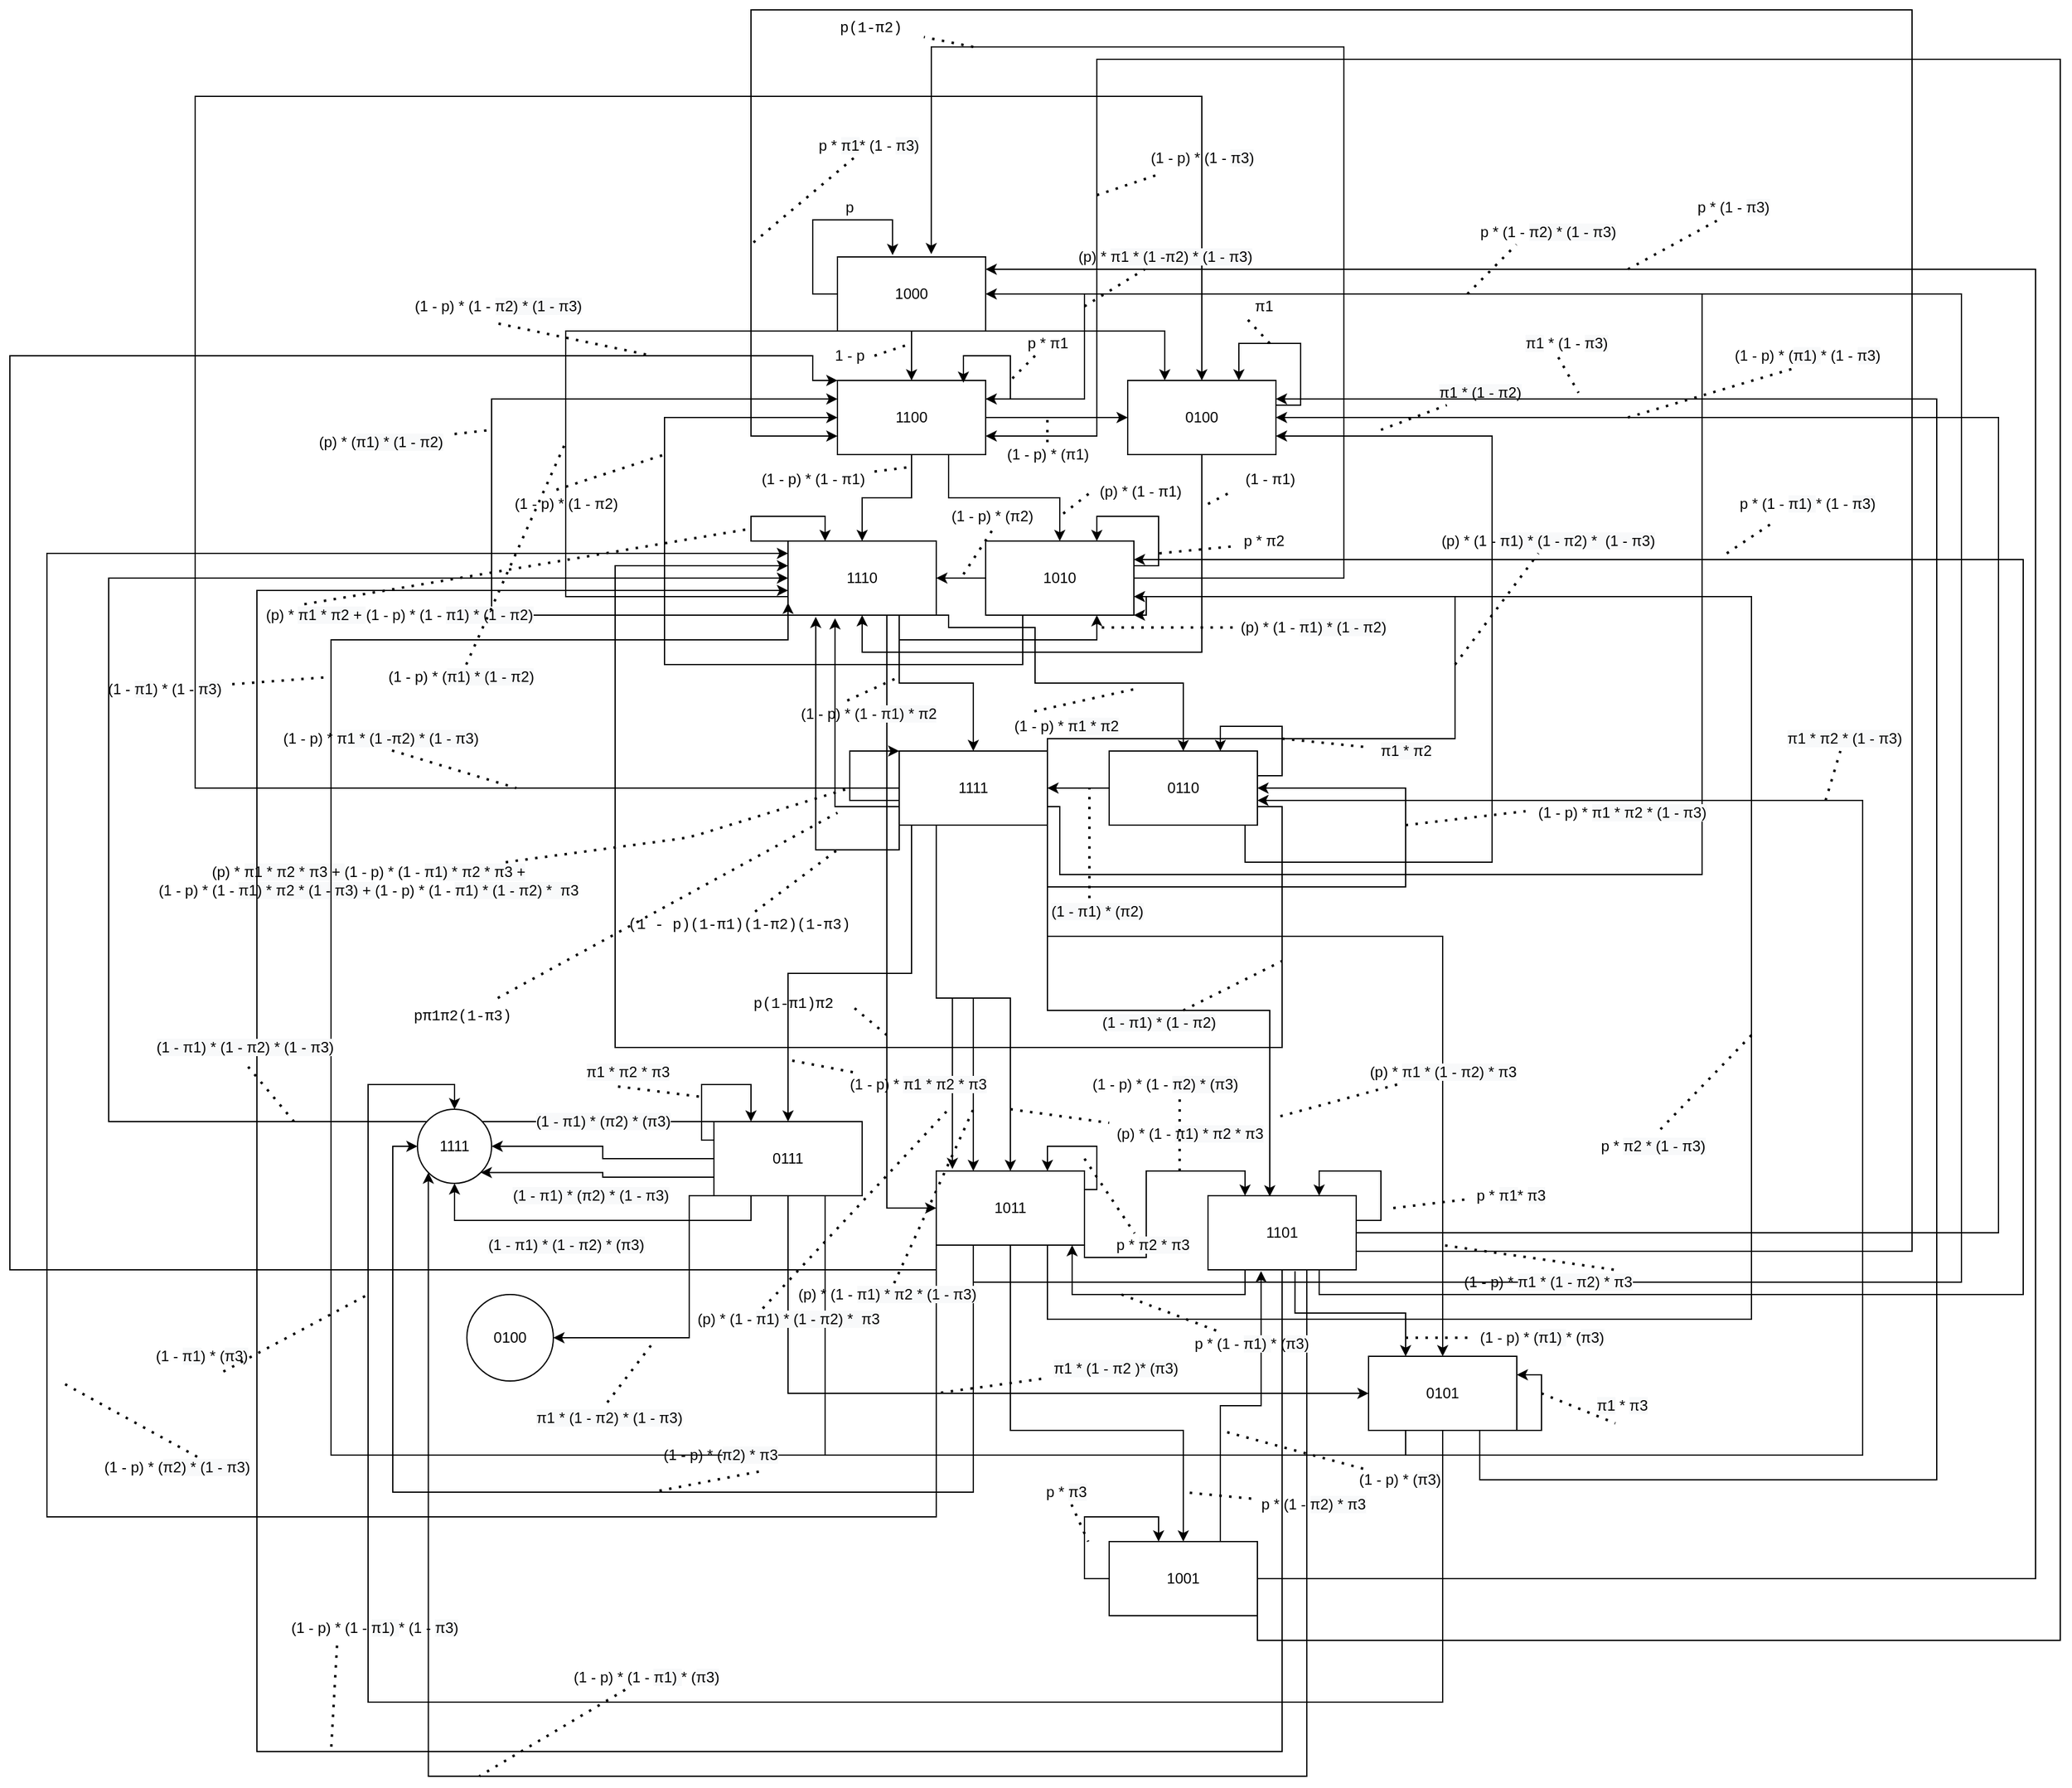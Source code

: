 <mxfile version="13.7.3" type="device"><diagram id="AZ4P9cq4_2J5c4BsH5b0" name="Page-1"><mxGraphModel dx="2724" dy="1664" grid="1" gridSize="10" guides="1" tooltips="1" connect="1" arrows="1" fold="1" page="0" pageScale="1" pageWidth="850" pageHeight="1100" math="0" shadow="0"><root><mxCell id="0"/><mxCell id="1" parent="0"/><mxCell id="mwukeSretKLOU_HumGW3-6" style="edgeStyle=orthogonalEdgeStyle;rounded=0;orthogonalLoop=1;jettySize=auto;html=1;exitX=0.5;exitY=1;exitDx=0;exitDy=0;entryX=0.5;entryY=0;entryDx=0;entryDy=0;backgroundOutline=0;" parent="1" source="mwukeSretKLOU_HumGW3-2" target="mwukeSretKLOU_HumGW3-5" edge="1"><mxGeometry relative="1" as="geometry"/></mxCell><mxCell id="mwukeSretKLOU_HumGW3-2" value="1000" style="whiteSpace=wrap;html=1;backgroundOutline=0;" parent="1" vertex="1"><mxGeometry x="70" y="100" width="120" height="60" as="geometry"/></mxCell><mxCell id="mwukeSretKLOU_HumGW3-3" style="edgeStyle=orthogonalEdgeStyle;rounded=0;orthogonalLoop=1;jettySize=auto;html=1;exitX=0;exitY=0.5;exitDx=0;exitDy=0;entryX=0.372;entryY=-0.025;entryDx=0;entryDy=0;entryPerimeter=0;backgroundOutline=0;" parent="1" source="mwukeSretKLOU_HumGW3-2" target="mwukeSretKLOU_HumGW3-2" edge="1"><mxGeometry relative="1" as="geometry"><Array as="points"><mxPoint x="50" y="130"/><mxPoint x="50" y="70"/><mxPoint x="115" y="70"/></Array></mxGeometry></mxCell><mxCell id="mwukeSretKLOU_HumGW3-4" value="p" style="text;html=1;align=center;verticalAlign=middle;whiteSpace=wrap;rounded=0;backgroundOutline=0;" parent="1" vertex="1"><mxGeometry x="60" y="50" width="40" height="20" as="geometry"/></mxCell><mxCell id="mwukeSretKLOU_HumGW3-10" style="edgeStyle=orthogonalEdgeStyle;rounded=0;orthogonalLoop=1;jettySize=auto;html=1;exitX=1;exitY=0.5;exitDx=0;exitDy=0;backgroundOutline=0;" parent="1" source="mwukeSretKLOU_HumGW3-5" target="mwukeSretKLOU_HumGW3-9" edge="1"><mxGeometry relative="1" as="geometry"/></mxCell><mxCell id="mwukeSretKLOU_HumGW3-18" style="edgeStyle=orthogonalEdgeStyle;rounded=0;orthogonalLoop=1;jettySize=auto;html=1;exitX=0.5;exitY=1;exitDx=0;exitDy=0;entryX=0.5;entryY=0;entryDx=0;entryDy=0;backgroundOutline=0;" parent="1" source="mwukeSretKLOU_HumGW3-5" target="mwukeSretKLOU_HumGW3-17" edge="1"><mxGeometry relative="1" as="geometry"/></mxCell><mxCell id="mwukeSretKLOU_HumGW3-23" style="edgeStyle=orthogonalEdgeStyle;rounded=0;orthogonalLoop=1;jettySize=auto;html=1;exitX=0.75;exitY=1;exitDx=0;exitDy=0;entryX=0.5;entryY=0;entryDx=0;entryDy=0;backgroundOutline=0;" parent="1" source="mwukeSretKLOU_HumGW3-5" target="mwukeSretKLOU_HumGW3-21" edge="1"><mxGeometry relative="1" as="geometry"/></mxCell><mxCell id="mwukeSretKLOU_HumGW3-5" value="1100" style="rounded=0;whiteSpace=wrap;html=1;backgroundOutline=0;" parent="1" vertex="1"><mxGeometry x="70" y="200" width="120" height="60" as="geometry"/></mxCell><mxCell id="mwukeSretKLOU_HumGW3-7" value="1 - p" style="text;html=1;align=center;verticalAlign=middle;whiteSpace=wrap;rounded=0;backgroundOutline=0;" parent="1" vertex="1"><mxGeometry x="60" y="170" width="40" height="20" as="geometry"/></mxCell><mxCell id="mwukeSretKLOU_HumGW3-26" style="edgeStyle=orthogonalEdgeStyle;rounded=0;orthogonalLoop=1;jettySize=auto;html=1;exitX=0.5;exitY=1;exitDx=0;exitDy=0;entryX=0.5;entryY=1;entryDx=0;entryDy=0;backgroundOutline=0;" parent="1" source="mwukeSretKLOU_HumGW3-9" target="mwukeSretKLOU_HumGW3-17" edge="1"><mxGeometry relative="1" as="geometry"><Array as="points"><mxPoint x="365" y="420"/><mxPoint x="90" y="420"/></Array></mxGeometry></mxCell><mxCell id="mwukeSretKLOU_HumGW3-9" value="0100" style="whiteSpace=wrap;html=1;backgroundOutline=0;" parent="1" vertex="1"><mxGeometry x="305" y="200" width="120" height="60" as="geometry"/></mxCell><mxCell id="mwukeSretKLOU_HumGW3-11" value="(1 - p) * (π1)" style="text;html=1;align=center;verticalAlign=middle;resizable=0;points=[];autosize=1;backgroundOutline=0;" parent="1" vertex="1"><mxGeometry x="200" y="250" width="80" height="20" as="geometry"/></mxCell><mxCell id="mwukeSretKLOU_HumGW3-12" style="edgeStyle=orthogonalEdgeStyle;rounded=0;orthogonalLoop=1;jettySize=auto;html=1;exitX=1;exitY=0.25;exitDx=0;exitDy=0;entryX=0.85;entryY=0.031;entryDx=0;entryDy=0;entryPerimeter=0;backgroundOutline=0;" parent="1" source="mwukeSretKLOU_HumGW3-5" target="mwukeSretKLOU_HumGW3-5" edge="1"><mxGeometry relative="1" as="geometry"><Array as="points"><mxPoint x="210" y="215"/><mxPoint x="210" y="180"/><mxPoint x="172" y="180"/></Array></mxGeometry></mxCell><mxCell id="mwukeSretKLOU_HumGW3-13" value="" style="endArrow=none;dashed=1;html=1;dashPattern=1 3;strokeWidth=2;backgroundOutline=0;" parent="1" source="mwukeSretKLOU_HumGW3-11" edge="1"><mxGeometry width="50" height="50" relative="1" as="geometry"><mxPoint x="350" y="320" as="sourcePoint"/><mxPoint x="240" y="230" as="targetPoint"/></mxGeometry></mxCell><mxCell id="mwukeSretKLOU_HumGW3-14" value="" style="endArrow=none;dashed=1;html=1;dashPattern=1 3;strokeWidth=2;exitX=1;exitY=0.5;exitDx=0;exitDy=0;backgroundOutline=0;" parent="1" source="mwukeSretKLOU_HumGW3-7" edge="1"><mxGeometry width="50" height="50" relative="1" as="geometry"><mxPoint x="350" y="320" as="sourcePoint"/><mxPoint x="130" y="170" as="targetPoint"/></mxGeometry></mxCell><mxCell id="mwukeSretKLOU_HumGW3-15" value="p * π1" style="text;html=1;align=center;verticalAlign=middle;resizable=0;points=[];autosize=1;backgroundOutline=0;" parent="1" vertex="1"><mxGeometry x="215" y="160" width="50" height="20" as="geometry"/></mxCell><mxCell id="mwukeSretKLOU_HumGW3-16" value="" style="endArrow=none;dashed=1;html=1;dashPattern=1 3;strokeWidth=2;backgroundOutline=0;" parent="1" source="mwukeSretKLOU_HumGW3-15" edge="1"><mxGeometry width="50" height="50" relative="1" as="geometry"><mxPoint x="350" y="320" as="sourcePoint"/><mxPoint x="210" y="200" as="targetPoint"/></mxGeometry></mxCell><mxCell id="mwukeSretKLOU_HumGW3-54" style="edgeStyle=orthogonalEdgeStyle;rounded=0;orthogonalLoop=1;jettySize=auto;html=1;exitX=0.75;exitY=1;exitDx=0;exitDy=0;entryX=0.5;entryY=0;entryDx=0;entryDy=0;backgroundOutline=0;" parent="1" source="mwukeSretKLOU_HumGW3-17" target="mwukeSretKLOU_HumGW3-53" edge="1"><mxGeometry relative="1" as="geometry"/></mxCell><mxCell id="mwukeSretKLOU_HumGW3-63" style="edgeStyle=orthogonalEdgeStyle;rounded=0;orthogonalLoop=1;jettySize=auto;html=1;exitX=1;exitY=1;exitDx=0;exitDy=0;entryX=0.5;entryY=0;entryDx=0;entryDy=0;backgroundOutline=0;" parent="1" source="mwukeSretKLOU_HumGW3-17" target="mwukeSretKLOU_HumGW3-61" edge="1"><mxGeometry relative="1" as="geometry"><Array as="points"><mxPoint x="160" y="390"/><mxPoint x="160" y="400"/><mxPoint x="230" y="400"/><mxPoint x="230" y="445"/><mxPoint x="350" y="445"/></Array></mxGeometry></mxCell><mxCell id="mwukeSretKLOU_HumGW3-66" style="edgeStyle=orthogonalEdgeStyle;rounded=0;orthogonalLoop=1;jettySize=auto;html=1;exitX=0;exitY=0.75;exitDx=0;exitDy=0;entryX=0.25;entryY=0;entryDx=0;entryDy=0;backgroundOutline=0;" parent="1" source="mwukeSretKLOU_HumGW3-17" target="mwukeSretKLOU_HumGW3-9" edge="1"><mxGeometry relative="1" as="geometry"><Array as="points"><mxPoint x="-150" y="375"/><mxPoint x="-150" y="160"/><mxPoint x="335" y="160"/></Array></mxGeometry></mxCell><mxCell id="mwukeSretKLOU_HumGW3-70" style="edgeStyle=orthogonalEdgeStyle;rounded=0;orthogonalLoop=1;jettySize=auto;html=1;exitX=0;exitY=1;exitDx=0;exitDy=0;entryX=0;entryY=0.25;entryDx=0;entryDy=0;backgroundOutline=0;" parent="1" source="mwukeSretKLOU_HumGW3-17" target="mwukeSretKLOU_HumGW3-5" edge="1"><mxGeometry relative="1" as="geometry"><Array as="points"><mxPoint x="-210" y="390"/><mxPoint x="-210" y="215"/></Array></mxGeometry></mxCell><mxCell id="mwukeSretKLOU_HumGW3-78" style="edgeStyle=orthogonalEdgeStyle;rounded=0;orthogonalLoop=1;jettySize=auto;html=1;entryX=0.75;entryY=1;entryDx=0;entryDy=0;backgroundOutline=0;" parent="1" target="mwukeSretKLOU_HumGW3-21" edge="1"><mxGeometry relative="1" as="geometry"><mxPoint x="130" y="390" as="sourcePoint"/><Array as="points"><mxPoint x="120" y="390"/><mxPoint x="120" y="410"/><mxPoint x="280" y="410"/></Array></mxGeometry></mxCell><mxCell id="buzOeXYsK4vp-e90qfcs-8" style="edgeStyle=orthogonalEdgeStyle;rounded=0;orthogonalLoop=1;jettySize=auto;html=1;exitX=0;exitY=1;exitDx=0;exitDy=0;entryX=0;entryY=0.5;entryDx=0;entryDy=0;backgroundOutline=0;" parent="1" source="mwukeSretKLOU_HumGW3-17" target="mwukeSretKLOU_HumGW3-106" edge="1"><mxGeometry relative="1" as="geometry"><Array as="points"><mxPoint x="110" y="390"/><mxPoint x="110" y="870"/></Array></mxGeometry></mxCell><mxCell id="mwukeSretKLOU_HumGW3-17" value="1110" style="whiteSpace=wrap;html=1;backgroundOutline=0;" parent="1" vertex="1"><mxGeometry x="30" y="330" width="120" height="60" as="geometry"/></mxCell><mxCell id="mwukeSretKLOU_HumGW3-19" value="(1 - p) * (1 - π1)" style="text;html=1;align=center;verticalAlign=middle;resizable=0;points=[];autosize=1;backgroundOutline=0;" parent="1" vertex="1"><mxGeometry y="270" width="100" height="20" as="geometry"/></mxCell><mxCell id="mwukeSretKLOU_HumGW3-20" value="" style="endArrow=none;dashed=1;html=1;dashPattern=1 3;strokeWidth=2;backgroundOutline=0;" parent="1" source="mwukeSretKLOU_HumGW3-19" edge="1"><mxGeometry width="50" height="50" relative="1" as="geometry"><mxPoint x="350" y="320" as="sourcePoint"/><mxPoint x="130" y="270" as="targetPoint"/></mxGeometry></mxCell><mxCell id="mwukeSretKLOU_HumGW3-43" style="edgeStyle=orthogonalEdgeStyle;rounded=0;orthogonalLoop=1;jettySize=auto;html=1;exitX=0;exitY=0.5;exitDx=0;exitDy=0;entryX=1;entryY=0.5;entryDx=0;entryDy=0;backgroundOutline=0;" parent="1" source="mwukeSretKLOU_HumGW3-21" target="mwukeSretKLOU_HumGW3-17" edge="1"><mxGeometry relative="1" as="geometry"/></mxCell><mxCell id="mwukeSretKLOU_HumGW3-46" style="edgeStyle=orthogonalEdgeStyle;rounded=0;orthogonalLoop=1;jettySize=auto;html=1;exitX=0.25;exitY=1;exitDx=0;exitDy=0;entryX=0;entryY=0.5;entryDx=0;entryDy=0;backgroundOutline=0;" parent="1" source="mwukeSretKLOU_HumGW3-21" target="mwukeSretKLOU_HumGW3-5" edge="1"><mxGeometry relative="1" as="geometry"><Array as="points"><mxPoint x="220" y="430"/><mxPoint x="-70" y="430"/><mxPoint x="-70" y="230"/></Array></mxGeometry></mxCell><mxCell id="buzOeXYsK4vp-e90qfcs-1" style="edgeStyle=orthogonalEdgeStyle;rounded=0;orthogonalLoop=1;jettySize=auto;html=1;exitX=1;exitY=0.5;exitDx=0;exitDy=0;entryX=0.633;entryY=-0.037;entryDx=0;entryDy=0;entryPerimeter=0;backgroundOutline=0;" parent="1" source="mwukeSretKLOU_HumGW3-21" target="mwukeSretKLOU_HumGW3-2" edge="1"><mxGeometry relative="1" as="geometry"><Array as="points"><mxPoint x="480" y="360"/><mxPoint x="480" y="-70"/><mxPoint x="146" y="-70"/></Array></mxGeometry></mxCell><mxCell id="mwukeSretKLOU_HumGW3-21" value="1010" style="whiteSpace=wrap;html=1;backgroundOutline=0;" parent="1" vertex="1"><mxGeometry x="190" y="330" width="120" height="60" as="geometry"/></mxCell><mxCell id="mwukeSretKLOU_HumGW3-24" value="(p) * (1 - π1)" style="text;html=1;align=center;verticalAlign=middle;resizable=0;points=[];autosize=1;backgroundOutline=0;" parent="1" vertex="1"><mxGeometry x="275" y="280" width="80" height="20" as="geometry"/></mxCell><mxCell id="mwukeSretKLOU_HumGW3-25" value="" style="endArrow=none;dashed=1;html=1;dashPattern=1 3;strokeWidth=2;exitX=-0.021;exitY=0.592;exitDx=0;exitDy=0;exitPerimeter=0;backgroundOutline=0;" parent="1" source="mwukeSretKLOU_HumGW3-24" edge="1"><mxGeometry width="50" height="50" relative="1" as="geometry"><mxPoint x="350" y="320" as="sourcePoint"/><mxPoint x="250" y="310" as="targetPoint"/></mxGeometry></mxCell><mxCell id="mwukeSretKLOU_HumGW3-27" value="(1 - π1)" style="text;html=1;align=center;verticalAlign=middle;resizable=0;points=[];autosize=1;backgroundOutline=0;" parent="1" vertex="1"><mxGeometry x="390" y="270" width="60" height="20" as="geometry"/></mxCell><mxCell id="mwukeSretKLOU_HumGW3-28" style="edgeStyle=orthogonalEdgeStyle;rounded=0;orthogonalLoop=1;jettySize=auto;html=1;entryX=0.75;entryY=0;entryDx=0;entryDy=0;backgroundOutline=0;" parent="1" target="mwukeSretKLOU_HumGW3-9" edge="1"><mxGeometry relative="1" as="geometry"><Array as="points"><mxPoint x="425" y="220"/><mxPoint x="445" y="220"/><mxPoint x="445" y="170"/><mxPoint x="395" y="170"/></Array><mxPoint x="425" y="220" as="sourcePoint"/></mxGeometry></mxCell><mxCell id="mwukeSretKLOU_HumGW3-29" value="π1" style="text;html=1;align=center;verticalAlign=middle;resizable=0;points=[];autosize=1;backgroundOutline=0;" parent="1" vertex="1"><mxGeometry x="400" y="130" width="30" height="20" as="geometry"/></mxCell><mxCell id="mwukeSretKLOU_HumGW3-32" style="edgeStyle=orthogonalEdgeStyle;rounded=0;orthogonalLoop=1;jettySize=auto;html=1;entryX=0.75;entryY=0;entryDx=0;entryDy=0;backgroundOutline=0;" parent="1" target="mwukeSretKLOU_HumGW3-21" edge="1"><mxGeometry relative="1" as="geometry"><Array as="points"><mxPoint x="310" y="350"/><mxPoint x="330" y="350"/><mxPoint x="330" y="310"/><mxPoint x="280" y="310"/></Array><mxPoint x="310" y="350" as="sourcePoint"/></mxGeometry></mxCell><mxCell id="mwukeSretKLOU_HumGW3-34" value="p * π2" style="text;html=1;align=center;verticalAlign=middle;resizable=0;points=[];autosize=1;backgroundOutline=0;" parent="1" vertex="1"><mxGeometry x="390" y="320" width="50" height="20" as="geometry"/></mxCell><mxCell id="mwukeSretKLOU_HumGW3-35" value="" style="endArrow=none;dashed=1;html=1;dashPattern=1 3;strokeWidth=2;exitX=-0.033;exitY=0.725;exitDx=0;exitDy=0;exitPerimeter=0;backgroundOutline=0;" parent="1" source="mwukeSretKLOU_HumGW3-34" edge="1"><mxGeometry width="50" height="50" relative="1" as="geometry"><mxPoint x="350" y="320" as="sourcePoint"/><mxPoint x="330" y="340" as="targetPoint"/></mxGeometry></mxCell><mxCell id="mwukeSretKLOU_HumGW3-37" value="" style="endArrow=none;dashed=1;html=1;dashPattern=1 3;strokeWidth=2;entryX=-0.038;entryY=1.036;entryDx=0;entryDy=0;entryPerimeter=0;backgroundOutline=0;" parent="1" target="mwukeSretKLOU_HumGW3-27" edge="1"><mxGeometry width="50" height="50" relative="1" as="geometry"><mxPoint x="370" y="300" as="sourcePoint"/><mxPoint x="400" y="270" as="targetPoint"/></mxGeometry></mxCell><mxCell id="mwukeSretKLOU_HumGW3-41" value="" style="endArrow=none;dashed=1;html=1;dashPattern=1 3;strokeWidth=2;entryX=0.044;entryY=0.992;entryDx=0;entryDy=0;entryPerimeter=0;backgroundOutline=0;" parent="1" target="mwukeSretKLOU_HumGW3-29" edge="1"><mxGeometry width="50" height="50" relative="1" as="geometry"><mxPoint x="420" y="170" as="sourcePoint"/><mxPoint x="350" y="170" as="targetPoint"/></mxGeometry></mxCell><mxCell id="mwukeSretKLOU_HumGW3-44" value="(1 - p) * (π2)" style="text;html=1;align=center;verticalAlign=middle;resizable=0;points=[];autosize=1;backgroundOutline=0;" parent="1" vertex="1"><mxGeometry x="155" y="300" width="80" height="20" as="geometry"/></mxCell><mxCell id="mwukeSretKLOU_HumGW3-45" value="" style="endArrow=none;dashed=1;html=1;dashPattern=1 3;strokeWidth=2;exitX=0.5;exitY=1.092;exitDx=0;exitDy=0;exitPerimeter=0;backgroundOutline=0;" parent="1" source="mwukeSretKLOU_HumGW3-44" edge="1"><mxGeometry width="50" height="50" relative="1" as="geometry"><mxPoint x="300" y="300" as="sourcePoint"/><mxPoint x="170" y="360" as="targetPoint"/></mxGeometry></mxCell><mxCell id="mwukeSretKLOU_HumGW3-47" value="(1 - p) * (1 - π2)" style="text;html=1;align=center;verticalAlign=middle;resizable=0;points=[];autosize=1;backgroundOutline=0;" parent="1" vertex="1"><mxGeometry x="-200" y="290" width="100" height="20" as="geometry"/></mxCell><mxCell id="mwukeSretKLOU_HumGW3-48" value="" style="endArrow=none;dashed=1;html=1;dashPattern=1 3;strokeWidth=2;exitX=0.425;exitY=-0.075;exitDx=0;exitDy=0;exitPerimeter=0;backgroundOutline=0;" parent="1" source="mwukeSretKLOU_HumGW3-47" edge="1"><mxGeometry width="50" height="50" relative="1" as="geometry"><mxPoint x="170" y="300" as="sourcePoint"/><mxPoint x="-70" y="260" as="targetPoint"/></mxGeometry></mxCell><mxCell id="mwukeSretKLOU_HumGW3-98" style="edgeStyle=orthogonalEdgeStyle;rounded=0;orthogonalLoop=1;jettySize=auto;html=1;exitX=0.25;exitY=1;exitDx=0;exitDy=0;entryX=0.5;entryY=0;entryDx=0;entryDy=0;backgroundOutline=0;" parent="1" source="mwukeSretKLOU_HumGW3-53" target="mwukeSretKLOU_HumGW3-97" edge="1"><mxGeometry relative="1" as="geometry"><Array as="points"><mxPoint x="130" y="560"/><mxPoint x="130" y="680"/><mxPoint x="30" y="680"/></Array></mxGeometry></mxCell><mxCell id="mwukeSretKLOU_HumGW3-107" style="edgeStyle=orthogonalEdgeStyle;rounded=0;orthogonalLoop=1;jettySize=auto;html=1;exitX=0.25;exitY=1;exitDx=0;exitDy=0;entryX=0.5;entryY=0;entryDx=0;entryDy=0;backgroundOutline=0;" parent="1" source="mwukeSretKLOU_HumGW3-53" target="mwukeSretKLOU_HumGW3-106" edge="1"><mxGeometry relative="1" as="geometry"/></mxCell><mxCell id="mwukeSretKLOU_HumGW3-111" style="edgeStyle=orthogonalEdgeStyle;rounded=0;orthogonalLoop=1;jettySize=auto;html=1;exitX=0.75;exitY=1;exitDx=0;exitDy=0;entryX=0.413;entryY=0.01;entryDx=0;entryDy=0;entryPerimeter=0;backgroundOutline=0;" parent="1" source="mwukeSretKLOU_HumGW3-53" target="mwukeSretKLOU_HumGW3-110" edge="1"><mxGeometry relative="1" as="geometry"><Array as="points"><mxPoint x="240" y="560"/><mxPoint x="240" y="710"/><mxPoint x="420" y="710"/><mxPoint x="420" y="861"/></Array></mxGeometry></mxCell><mxCell id="mwukeSretKLOU_HumGW3-115" style="edgeStyle=orthogonalEdgeStyle;rounded=0;orthogonalLoop=1;jettySize=auto;html=1;exitX=1;exitY=0.75;exitDx=0;exitDy=0;entryX=1;entryY=0.25;entryDx=0;entryDy=0;backgroundOutline=0;" parent="1" source="mwukeSretKLOU_HumGW3-53" target="mwukeSretKLOU_HumGW3-5" edge="1"><mxGeometry relative="1" as="geometry"><Array as="points"><mxPoint x="250" y="545"/><mxPoint x="250" y="600"/><mxPoint x="770" y="600"/><mxPoint x="770" y="130"/><mxPoint x="270" y="130"/><mxPoint x="270" y="215"/></Array></mxGeometry></mxCell><mxCell id="mwukeSretKLOU_HumGW3-171" style="edgeStyle=orthogonalEdgeStyle;rounded=0;orthogonalLoop=1;jettySize=auto;html=1;exitX=0.25;exitY=1;exitDx=0;exitDy=0;entryX=0.25;entryY=0;entryDx=0;entryDy=0;backgroundOutline=0;" parent="1" source="mwukeSretKLOU_HumGW3-53" target="mwukeSretKLOU_HumGW3-106" edge="1"><mxGeometry relative="1" as="geometry"/></mxCell><mxCell id="mwukeSretKLOU_HumGW3-173" style="edgeStyle=orthogonalEdgeStyle;rounded=0;orthogonalLoop=1;jettySize=auto;html=1;exitX=0.25;exitY=1;exitDx=0;exitDy=0;entryX=0.109;entryY=-0.027;entryDx=0;entryDy=0;entryPerimeter=0;backgroundOutline=0;" parent="1" source="mwukeSretKLOU_HumGW3-53" target="mwukeSretKLOU_HumGW3-106" edge="1"><mxGeometry relative="1" as="geometry"/></mxCell><mxCell id="mwukeSretKLOU_HumGW3-175" style="edgeStyle=orthogonalEdgeStyle;rounded=0;orthogonalLoop=1;jettySize=auto;html=1;exitX=1;exitY=0.25;exitDx=0;exitDy=0;entryX=1;entryY=1;entryDx=0;entryDy=0;backgroundOutline=0;" parent="1" source="mwukeSretKLOU_HumGW3-53" target="mwukeSretKLOU_HumGW3-21" edge="1"><mxGeometry relative="1" as="geometry"><Array as="points"><mxPoint x="240" y="490"/><mxPoint x="570" y="490"/><mxPoint x="570" y="375"/><mxPoint x="320" y="375"/><mxPoint x="320" y="390"/></Array></mxGeometry></mxCell><mxCell id="mwukeSretKLOU_HumGW3-178" style="edgeStyle=orthogonalEdgeStyle;rounded=0;orthogonalLoop=1;jettySize=auto;html=1;exitX=1;exitY=1;exitDx=0;exitDy=0;entryX=1;entryY=0.5;entryDx=0;entryDy=0;backgroundOutline=0;" parent="1" source="mwukeSretKLOU_HumGW3-53" target="mwukeSretKLOU_HumGW3-61" edge="1"><mxGeometry relative="1" as="geometry"><Array as="points"><mxPoint x="240" y="610"/><mxPoint x="530" y="610"/><mxPoint x="530" y="530"/></Array></mxGeometry></mxCell><mxCell id="mwukeSretKLOU_HumGW3-181" style="edgeStyle=orthogonalEdgeStyle;rounded=0;orthogonalLoop=1;jettySize=auto;html=1;exitX=1;exitY=1;exitDx=0;exitDy=0;entryX=0.5;entryY=0;entryDx=0;entryDy=0;backgroundOutline=0;" parent="1" source="mwukeSretKLOU_HumGW3-53" target="mwukeSretKLOU_HumGW3-180" edge="1"><mxGeometry relative="1" as="geometry"><Array as="points"><mxPoint x="240" y="650"/><mxPoint x="560" y="650"/></Array></mxGeometry></mxCell><mxCell id="mwukeSretKLOU_HumGW3-183" style="edgeStyle=orthogonalEdgeStyle;rounded=0;orthogonalLoop=1;jettySize=auto;html=1;exitX=0;exitY=0.5;exitDx=0;exitDy=0;entryX=0.5;entryY=0;entryDx=0;entryDy=0;backgroundOutline=0;" parent="1" source="mwukeSretKLOU_HumGW3-53" target="mwukeSretKLOU_HumGW3-9" edge="1"><mxGeometry relative="1" as="geometry"><Array as="points"><mxPoint x="-450" y="530"/><mxPoint x="-450" y="-30"/><mxPoint x="365" y="-30"/></Array></mxGeometry></mxCell><mxCell id="mwukeSretKLOU_HumGW3-187" style="edgeStyle=orthogonalEdgeStyle;rounded=0;orthogonalLoop=1;jettySize=auto;html=1;exitX=0;exitY=1;exitDx=0;exitDy=0;entryX=0.187;entryY=1.023;entryDx=0;entryDy=0;entryPerimeter=0;backgroundOutline=0;" parent="1" source="mwukeSretKLOU_HumGW3-53" target="mwukeSretKLOU_HumGW3-17" edge="1"><mxGeometry relative="1" as="geometry"/></mxCell><mxCell id="mwukeSretKLOU_HumGW3-189" style="edgeStyle=orthogonalEdgeStyle;rounded=0;orthogonalLoop=1;jettySize=auto;html=1;exitX=0;exitY=0.75;exitDx=0;exitDy=0;entryX=0.317;entryY=1.042;entryDx=0;entryDy=0;entryPerimeter=0;backgroundOutline=0;" parent="1" source="mwukeSretKLOU_HumGW3-53" target="mwukeSretKLOU_HumGW3-17" edge="1"><mxGeometry relative="1" as="geometry"/></mxCell><mxCell id="mwukeSretKLOU_HumGW3-53" value="1111" style="whiteSpace=wrap;html=1;backgroundOutline=0;" parent="1" vertex="1"><mxGeometry x="120" y="500" width="120" height="60" as="geometry"/></mxCell><mxCell id="mwukeSretKLOU_HumGW3-55" value="(p) *&amp;nbsp;&lt;span style=&quot;background-color: rgb(248 , 249 , 250)&quot;&gt;π1 *&amp;nbsp;&lt;/span&gt;&lt;span style=&quot;background-color: rgb(248 , 249 , 250)&quot;&gt;π2 +&amp;nbsp;&lt;/span&gt;(1 - p) * (1 -&amp;nbsp;&lt;span style=&quot;background-color: rgb(248 , 249 , 250)&quot;&gt;π1) * (1 -&amp;nbsp;&lt;/span&gt;&lt;span style=&quot;background-color: rgb(248 , 249 , 250)&quot;&gt;π2)&lt;/span&gt;" style="text;html=1;align=center;verticalAlign=middle;resizable=0;points=[];autosize=1;backgroundOutline=0;" parent="1" vertex="1"><mxGeometry x="-400" y="380" width="230" height="20" as="geometry"/></mxCell><mxCell id="mwukeSretKLOU_HumGW3-56" style="edgeStyle=orthogonalEdgeStyle;rounded=0;orthogonalLoop=1;jettySize=auto;html=1;entryX=0.25;entryY=0;entryDx=0;entryDy=0;backgroundOutline=0;" parent="1" target="mwukeSretKLOU_HumGW3-17" edge="1"><mxGeometry relative="1" as="geometry"><Array as="points"><mxPoint y="330"/><mxPoint y="310"/><mxPoint x="60" y="310"/></Array><mxPoint x="30" y="330" as="sourcePoint"/></mxGeometry></mxCell><mxCell id="mwukeSretKLOU_HumGW3-59" value="" style="endArrow=none;dashed=1;html=1;dashPattern=1 3;strokeWidth=2;exitX=0.167;exitY=0.058;exitDx=0;exitDy=0;exitPerimeter=0;backgroundOutline=0;" parent="1" source="mwukeSretKLOU_HumGW3-55" edge="1"><mxGeometry width="50" height="50" relative="1" as="geometry"><mxPoint x="170" y="390" as="sourcePoint"/><mxPoint y="320" as="targetPoint"/></mxGeometry></mxCell><mxCell id="mwukeSretKLOU_HumGW3-60" value="(1 - p) * (1 -&amp;nbsp;&lt;span style=&quot;background-color: rgb(248 , 249 , 250)&quot;&gt;π1) *&amp;nbsp;&lt;/span&gt;&lt;span style=&quot;background-color: rgb(248 , 249 , 250)&quot;&gt;π2&lt;/span&gt;" style="text;html=1;align=center;verticalAlign=middle;resizable=0;points=[];autosize=1;backgroundOutline=0;" parent="1" vertex="1"><mxGeometry x="30" y="460" width="130" height="20" as="geometry"/></mxCell><mxCell id="mwukeSretKLOU_HumGW3-91" style="edgeStyle=orthogonalEdgeStyle;rounded=0;orthogonalLoop=1;jettySize=auto;html=1;exitX=0;exitY=0.5;exitDx=0;exitDy=0;entryX=1;entryY=0.5;entryDx=0;entryDy=0;backgroundOutline=0;" parent="1" source="mwukeSretKLOU_HumGW3-61" target="mwukeSretKLOU_HumGW3-53" edge="1"><mxGeometry relative="1" as="geometry"/></mxCell><mxCell id="mwukeSretKLOU_HumGW3-93" style="edgeStyle=orthogonalEdgeStyle;rounded=0;orthogonalLoop=1;jettySize=auto;html=1;exitX=1;exitY=0.75;exitDx=0;exitDy=0;backgroundOutline=0;" parent="1" source="mwukeSretKLOU_HumGW3-61" edge="1"><mxGeometry relative="1" as="geometry"><Array as="points"><mxPoint x="430" y="545"/><mxPoint x="430" y="740"/><mxPoint x="-110" y="740"/><mxPoint x="-110" y="350"/><mxPoint x="30" y="350"/></Array><mxPoint x="30" y="350" as="targetPoint"/></mxGeometry></mxCell><mxCell id="mwukeSretKLOU_HumGW3-95" style="edgeStyle=orthogonalEdgeStyle;rounded=0;orthogonalLoop=1;jettySize=auto;html=1;entryX=1;entryY=0.75;entryDx=0;entryDy=0;backgroundOutline=0;" parent="1" target="mwukeSretKLOU_HumGW3-9" edge="1"><mxGeometry relative="1" as="geometry"><mxPoint x="400" y="560" as="sourcePoint"/><Array as="points"><mxPoint x="400" y="560"/><mxPoint x="400" y="590"/><mxPoint x="600" y="590"/><mxPoint x="600" y="245"/></Array></mxGeometry></mxCell><mxCell id="mwukeSretKLOU_HumGW3-61" value="0110" style="rounded=0;whiteSpace=wrap;html=1;backgroundOutline=0;" parent="1" vertex="1"><mxGeometry x="290" y="500" width="120" height="60" as="geometry"/></mxCell><mxCell id="mwukeSretKLOU_HumGW3-62" value="(1 - p) * (&lt;span style=&quot;background-color: rgb(248 , 249 , 250)&quot;&gt;π1) * (1 -&amp;nbsp;&lt;/span&gt;&lt;span style=&quot;background-color: rgb(248 , 249 , 250)&quot;&gt;π2)&lt;/span&gt;" style="text;html=1;align=center;verticalAlign=middle;resizable=0;points=[];autosize=1;backgroundOutline=0;" parent="1" vertex="1"><mxGeometry x="-300" y="430" width="130" height="20" as="geometry"/></mxCell><mxCell id="mwukeSretKLOU_HumGW3-64" value="" style="endArrow=none;dashed=1;html=1;dashPattern=1 3;strokeWidth=2;exitX=0.369;exitY=-0.042;exitDx=0;exitDy=0;exitPerimeter=0;backgroundOutline=0;" parent="1" source="mwukeSretKLOU_HumGW3-60" edge="1"><mxGeometry width="50" height="50" relative="1" as="geometry"><mxPoint x="170" y="390" as="sourcePoint"/><mxPoint x="120" y="440" as="targetPoint"/></mxGeometry></mxCell><mxCell id="mwukeSretKLOU_HumGW3-65" value="" style="endArrow=none;dashed=1;html=1;dashPattern=1 3;strokeWidth=2;backgroundOutline=0;" parent="1" source="mwukeSretKLOU_HumGW3-62" edge="1"><mxGeometry width="50" height="50" relative="1" as="geometry"><mxPoint x="170" y="390" as="sourcePoint"/><mxPoint x="-150" y="250" as="targetPoint"/></mxGeometry></mxCell><mxCell id="mwukeSretKLOU_HumGW3-67" value="(1 - p) * &lt;span style=&quot;background-color: rgb(248 , 249 , 250)&quot;&gt;π1 * &lt;/span&gt;&lt;span style=&quot;background-color: rgb(248 , 249 , 250)&quot;&gt;π2&lt;/span&gt;" style="text;html=1;align=center;verticalAlign=middle;resizable=0;points=[];autosize=1;backgroundOutline=0;" parent="1" vertex="1"><mxGeometry x="205" y="470" width="100" height="20" as="geometry"/></mxCell><mxCell id="mwukeSretKLOU_HumGW3-69" value="(p) * (&lt;span style=&quot;background-color: rgb(248 , 249 , 250)&quot;&gt;π1) * (1 -&amp;nbsp;&lt;/span&gt;&lt;span style=&quot;background-color: rgb(248 , 249 , 250)&quot;&gt;π2)&lt;/span&gt;" style="text;html=1;align=center;verticalAlign=middle;resizable=0;points=[];autosize=1;backgroundOutline=0;" parent="1" vertex="1"><mxGeometry x="-360" y="240" width="120" height="20" as="geometry"/></mxCell><mxCell id="mwukeSretKLOU_HumGW3-71" value="" style="endArrow=none;dashed=1;html=1;dashPattern=1 3;strokeWidth=2;backgroundOutline=0;" parent="1" source="mwukeSretKLOU_HumGW3-69" edge="1"><mxGeometry width="50" height="50" relative="1" as="geometry"><mxPoint x="-50" y="470" as="sourcePoint"/><mxPoint x="-210" y="240" as="targetPoint"/></mxGeometry></mxCell><mxCell id="mwukeSretKLOU_HumGW3-74" value="" style="endArrow=none;dashed=1;html=1;dashPattern=1 3;strokeWidth=2;exitX=0.244;exitY=-0.108;exitDx=0;exitDy=0;exitPerimeter=0;backgroundOutline=0;" parent="1" source="mwukeSretKLOU_HumGW3-67" edge="1"><mxGeometry width="50" height="50" relative="1" as="geometry"><mxPoint x="160" y="470" as="sourcePoint"/><mxPoint x="310" y="450" as="targetPoint"/></mxGeometry></mxCell><mxCell id="mwukeSretKLOU_HumGW3-77" value="(p) * (1 -&amp;nbsp;&lt;span style=&quot;background-color: rgb(248 , 249 , 250)&quot;&gt;π1) * (1 -&amp;nbsp;&lt;/span&gt;&lt;span style=&quot;background-color: rgb(248 , 249 , 250)&quot;&gt;π2)&lt;/span&gt;" style="text;html=1;align=center;verticalAlign=middle;resizable=0;points=[];autosize=1;backgroundOutline=0;" parent="1" vertex="1"><mxGeometry x="390" y="390" width="130" height="20" as="geometry"/></mxCell><mxCell id="mwukeSretKLOU_HumGW3-79" value="" style="endArrow=none;dashed=1;html=1;dashPattern=1 3;strokeWidth=2;backgroundOutline=0;" parent="1" source="mwukeSretKLOU_HumGW3-77" edge="1"><mxGeometry width="50" height="50" relative="1" as="geometry"><mxPoint x="120" y="470" as="sourcePoint"/><mxPoint x="280" y="400" as="targetPoint"/></mxGeometry></mxCell><mxCell id="mwukeSretKLOU_HumGW3-81" style="edgeStyle=orthogonalEdgeStyle;rounded=0;orthogonalLoop=1;jettySize=auto;html=1;entryX=0.75;entryY=0;entryDx=0;entryDy=0;backgroundOutline=0;" parent="1" target="mwukeSretKLOU_HumGW3-61" edge="1"><mxGeometry relative="1" as="geometry"><Array as="points"><mxPoint x="410" y="520"/><mxPoint x="430" y="520"/><mxPoint x="430" y="480"/><mxPoint x="380" y="480"/></Array><mxPoint x="410" y="520" as="sourcePoint"/></mxGeometry></mxCell><mxCell id="mwukeSretKLOU_HumGW3-82" value="&lt;span style=&quot;background-color: rgb(248 , 249 , 250)&quot;&gt;π1 *&amp;nbsp;&lt;/span&gt;&lt;span style=&quot;background-color: rgb(248 , 249 , 250)&quot;&gt;π2&lt;/span&gt;" style="text;html=1;align=center;verticalAlign=middle;resizable=0;points=[];autosize=1;backgroundOutline=0;" parent="1" vertex="1"><mxGeometry x="500" y="490" width="60" height="20" as="geometry"/></mxCell><mxCell id="mwukeSretKLOU_HumGW3-83" value="" style="endArrow=none;dashed=1;html=1;dashPattern=1 3;strokeWidth=2;backgroundOutline=0;" parent="1" target="mwukeSretKLOU_HumGW3-82" edge="1"><mxGeometry width="50" height="50" relative="1" as="geometry"><mxPoint x="430" y="490" as="sourcePoint"/><mxPoint x="270" y="500" as="targetPoint"/></mxGeometry></mxCell><mxCell id="mwukeSretKLOU_HumGW3-84" value="&lt;span style=&quot;background-color: rgb(248 , 249 , 250)&quot;&gt;π1 * (1 -&amp;nbsp;&lt;/span&gt;&lt;span style=&quot;background-color: rgb(248 , 249 , 250)&quot;&gt;π2)&lt;/span&gt;" style="text;html=1;align=center;verticalAlign=middle;resizable=0;points=[];autosize=1;backgroundOutline=0;" parent="1" vertex="1"><mxGeometry x="550" y="200" width="80" height="20" as="geometry"/></mxCell><mxCell id="mwukeSretKLOU_HumGW3-85" value="&lt;span style=&quot;background-color: rgb(248 , 249 , 250)&quot;&gt;(1 - π1) * (1 -&amp;nbsp;&lt;/span&gt;&lt;span style=&quot;background-color: rgb(248 , 249 , 250)&quot;&gt;π2)&lt;/span&gt;" style="text;html=1;align=center;verticalAlign=middle;resizable=0;points=[];autosize=1;backgroundOutline=0;" parent="1" vertex="1"><mxGeometry x="275" y="710" width="110" height="20" as="geometry"/></mxCell><mxCell id="mwukeSretKLOU_HumGW3-86" value="&lt;span style=&quot;background-color: rgb(248 , 249 , 250)&quot;&gt;(1 - π1) * (&lt;/span&gt;&lt;span style=&quot;background-color: rgb(248 , 249 , 250)&quot;&gt;π2)&lt;/span&gt;" style="text;html=1;align=center;verticalAlign=middle;resizable=0;points=[];autosize=1;backgroundOutline=0;" parent="1" vertex="1"><mxGeometry x="235" y="620" width="90" height="20" as="geometry"/></mxCell><mxCell id="mwukeSretKLOU_HumGW3-92" value="" style="endArrow=none;dashed=1;html=1;dashPattern=1 3;strokeWidth=2;exitX=0.433;exitY=-0.042;exitDx=0;exitDy=0;exitPerimeter=0;backgroundOutline=0;" parent="1" source="mwukeSretKLOU_HumGW3-86" edge="1"><mxGeometry width="50" height="50" relative="1" as="geometry"><mxPoint x="220" y="550" as="sourcePoint"/><mxPoint x="274" y="530" as="targetPoint"/></mxGeometry></mxCell><mxCell id="mwukeSretKLOU_HumGW3-94" value="" style="endArrow=none;dashed=1;html=1;dashPattern=1 3;strokeWidth=2;backgroundOutline=0;" parent="1" source="mwukeSretKLOU_HumGW3-85" edge="1"><mxGeometry width="50" height="50" relative="1" as="geometry"><mxPoint x="110" y="580" as="sourcePoint"/><mxPoint x="430" y="670" as="targetPoint"/></mxGeometry></mxCell><mxCell id="mwukeSretKLOU_HumGW3-96" value="" style="endArrow=none;dashed=1;html=1;dashPattern=1 3;strokeWidth=2;backgroundOutline=0;" parent="1" target="mwukeSretKLOU_HumGW3-84" edge="1"><mxGeometry width="50" height="50" relative="1" as="geometry"><mxPoint x="510" y="240" as="sourcePoint"/><mxPoint x="370" y="360" as="targetPoint"/></mxGeometry></mxCell><mxCell id="mwukeSretKLOU_HumGW3-211" style="edgeStyle=orthogonalEdgeStyle;rounded=0;orthogonalLoop=1;jettySize=auto;html=1;exitX=0;exitY=0.5;exitDx=0;exitDy=0;entryX=1;entryY=0.5;entryDx=0;entryDy=0;backgroundOutline=0;" parent="1" source="mwukeSretKLOU_HumGW3-97" target="mwukeSretKLOU_HumGW3-210" edge="1"><mxGeometry relative="1" as="geometry"/></mxCell><mxCell id="mwukeSretKLOU_HumGW3-212" style="edgeStyle=orthogonalEdgeStyle;rounded=0;orthogonalLoop=1;jettySize=auto;html=1;exitX=0;exitY=0.75;exitDx=0;exitDy=0;entryX=1;entryY=1;entryDx=0;entryDy=0;backgroundOutline=0;" parent="1" source="mwukeSretKLOU_HumGW3-97" target="mwukeSretKLOU_HumGW3-210" edge="1"><mxGeometry relative="1" as="geometry"/></mxCell><mxCell id="mwukeSretKLOU_HumGW3-213" style="edgeStyle=orthogonalEdgeStyle;rounded=0;orthogonalLoop=1;jettySize=auto;html=1;exitX=0.25;exitY=1;exitDx=0;exitDy=0;entryX=0.5;entryY=1;entryDx=0;entryDy=0;backgroundOutline=0;" parent="1" source="mwukeSretKLOU_HumGW3-97" target="mwukeSretKLOU_HumGW3-210" edge="1"><mxGeometry relative="1" as="geometry"/></mxCell><mxCell id="mwukeSretKLOU_HumGW3-219" style="edgeStyle=orthogonalEdgeStyle;rounded=0;orthogonalLoop=1;jettySize=auto;html=1;exitX=0;exitY=0.25;exitDx=0;exitDy=0;entryX=0;entryY=0.5;entryDx=0;entryDy=0;backgroundOutline=0;" parent="1" source="mwukeSretKLOU_HumGW3-97" target="mwukeSretKLOU_HumGW3-17" edge="1"><mxGeometry relative="1" as="geometry"><Array as="points"><mxPoint x="-30" y="800"/><mxPoint x="-520" y="800"/><mxPoint x="-520" y="360"/></Array></mxGeometry></mxCell><mxCell id="mwukeSretKLOU_HumGW3-221" style="edgeStyle=orthogonalEdgeStyle;rounded=0;orthogonalLoop=1;jettySize=auto;html=1;exitX=0.75;exitY=1;exitDx=0;exitDy=0;backgroundOutline=0;" parent="1" source="mwukeSretKLOU_HumGW3-97" edge="1"><mxGeometry relative="1" as="geometry"><Array as="points"><mxPoint x="60" y="1070"/><mxPoint x="900" y="1070"/><mxPoint x="900" y="540"/><mxPoint x="410" y="540"/></Array><mxPoint x="410" y="540" as="targetPoint"/></mxGeometry></mxCell><mxCell id="mwukeSretKLOU_HumGW3-223" style="edgeStyle=orthogonalEdgeStyle;rounded=0;orthogonalLoop=1;jettySize=auto;html=1;exitX=0.5;exitY=1;exitDx=0;exitDy=0;entryX=0;entryY=0.5;entryDx=0;entryDy=0;backgroundOutline=0;" parent="1" source="mwukeSretKLOU_HumGW3-97" target="mwukeSretKLOU_HumGW3-180" edge="1"><mxGeometry relative="1" as="geometry"/></mxCell><mxCell id="mwukeSretKLOU_HumGW3-226" style="edgeStyle=orthogonalEdgeStyle;rounded=0;orthogonalLoop=1;jettySize=auto;html=1;exitX=0.25;exitY=1;exitDx=0;exitDy=0;entryX=1;entryY=0.5;entryDx=0;entryDy=0;backgroundOutline=0;" parent="1" source="mwukeSretKLOU_HumGW3-97" target="mwukeSretKLOU_HumGW3-225" edge="1"><mxGeometry relative="1" as="geometry"><Array as="points"><mxPoint x="-50" y="860"/><mxPoint x="-50" y="975"/></Array></mxGeometry></mxCell><mxCell id="mwukeSretKLOU_HumGW3-97" value="0111" style="rounded=0;whiteSpace=wrap;html=1;backgroundOutline=0;" parent="1" vertex="1"><mxGeometry x="-30" y="800" width="120" height="60" as="geometry"/></mxCell><mxCell id="mwukeSretKLOU_HumGW3-99" value="(1 - p) * &lt;span style=&quot;background-color: rgb(248 , 249 , 250)&quot;&gt;π1 *&amp;nbsp;&lt;/span&gt;&lt;span style=&quot;background-color: rgb(248 , 249 , 250)&quot;&gt;π2 *&amp;nbsp;&lt;/span&gt;&lt;span style=&quot;background-color: rgb(248 , 249 , 250)&quot;&gt;π3&lt;/span&gt;" style="text;html=1;align=center;verticalAlign=middle;resizable=0;points=[];autosize=1;backgroundOutline=0;" parent="1" vertex="1"><mxGeometry x="70" y="760" width="130" height="20" as="geometry"/></mxCell><mxCell id="mwukeSretKLOU_HumGW3-100" value="" style="endArrow=none;dashed=1;html=1;dashPattern=1 3;strokeWidth=2;backgroundOutline=0;" parent="1" source="mwukeSretKLOU_HumGW3-99" edge="1"><mxGeometry width="50" height="50" relative="1" as="geometry"><mxPoint x="120" y="700" as="sourcePoint"/><mxPoint x="30" y="750" as="targetPoint"/></mxGeometry></mxCell><mxCell id="mwukeSretKLOU_HumGW3-101" style="edgeStyle=orthogonalEdgeStyle;rounded=0;orthogonalLoop=1;jettySize=auto;html=1;entryX=0;entryY=0;entryDx=0;entryDy=0;backgroundOutline=0;" parent="1" target="mwukeSretKLOU_HumGW3-53" edge="1"><mxGeometry relative="1" as="geometry"><mxPoint x="120" y="540" as="sourcePoint"/><Array as="points"><mxPoint x="120" y="540"/><mxPoint x="80" y="540"/><mxPoint x="80" y="500"/></Array></mxGeometry></mxCell><mxCell id="mwukeSretKLOU_HumGW3-102" value="(p) * &lt;span style=&quot;background-color: rgb(248 , 249 , 250)&quot;&gt;π1 *&amp;nbsp;&lt;/span&gt;&lt;span style=&quot;background-color: rgb(248 , 249 , 250)&quot;&gt;π2 *&amp;nbsp;&lt;/span&gt;&lt;span style=&quot;background-color: rgb(248 , 249 , 250)&quot;&gt;π3 +&amp;nbsp;&lt;/span&gt;(1 - p) * (1 -&amp;nbsp;&lt;span style=&quot;background-color: rgb(248 , 249 , 250)&quot;&gt;π1) *&amp;nbsp;&lt;/span&gt;&lt;span style=&quot;background-color: rgb(248 , 249 , 250)&quot;&gt;π2 *&amp;nbsp;&lt;/span&gt;&lt;span style=&quot;background-color: rgb(248 , 249 , 250)&quot;&gt;π3 +&lt;br&gt;&lt;/span&gt;(1 - p) * (1 -&amp;nbsp;&lt;span style=&quot;background-color: rgb(248 , 249 , 250)&quot;&gt;π1) *&amp;nbsp;&lt;/span&gt;&lt;span style=&quot;background-color: rgb(248 , 249 , 250)&quot;&gt;π2 * (1 -&amp;nbsp;&lt;/span&gt;&lt;span style=&quot;background-color: rgb(248 , 249 , 250)&quot;&gt;π3) +&amp;nbsp;&lt;/span&gt;(1 - p) * (1 -&amp;nbsp;&lt;span style=&quot;background-color: rgb(248 , 249 , 250)&quot;&gt;π1) * (1 -&amp;nbsp;&lt;/span&gt;&lt;span style=&quot;background-color: rgb(248 , 249 , 250)&quot;&gt;π2) *&amp;nbsp;&amp;nbsp;&lt;/span&gt;&lt;span style=&quot;background-color: rgb(248 , 249 , 250)&quot;&gt;π3&lt;/span&gt;&lt;span style=&quot;background-color: rgb(248 , 249 , 250)&quot;&gt;&lt;br&gt;&lt;/span&gt;" style="text;html=1;align=center;verticalAlign=middle;resizable=0;points=[];autosize=1;backgroundOutline=0;" parent="1" vertex="1"><mxGeometry x="-490" y="590" width="360" height="30" as="geometry"/></mxCell><mxCell id="mwukeSretKLOU_HumGW3-104" value="" style="endArrow=none;dashed=1;html=1;dashPattern=1 3;strokeWidth=2;backgroundOutline=0;" parent="1" source="mwukeSretKLOU_HumGW3-102" edge="1"><mxGeometry width="50" height="50" relative="1" as="geometry"><mxPoint x="120" y="700" as="sourcePoint"/><mxPoint x="80" y="530" as="targetPoint"/><Array as="points"><mxPoint x="-50" y="570"/></Array></mxGeometry></mxCell><mxCell id="mwukeSretKLOU_HumGW3-105" value="(p) * (1 -&amp;nbsp;&lt;span style=&quot;background-color: rgb(248 , 249 , 250)&quot;&gt;π1) *&amp;nbsp;&lt;/span&gt;&lt;span style=&quot;background-color: rgb(248 , 249 , 250)&quot;&gt;π2 *&amp;nbsp;&lt;/span&gt;&lt;span style=&quot;background-color: rgb(248 , 249 , 250)&quot;&gt;π3&lt;/span&gt;" style="text;html=1;align=center;verticalAlign=middle;resizable=0;points=[];autosize=1;backgroundOutline=0;" parent="1" vertex="1"><mxGeometry x="290" y="800" width="130" height="20" as="geometry"/></mxCell><mxCell id="mwukeSretKLOU_HumGW3-248" style="edgeStyle=orthogonalEdgeStyle;rounded=0;orthogonalLoop=1;jettySize=auto;html=1;exitX=0.75;exitY=1;exitDx=0;exitDy=0;entryX=1;entryY=0.75;entryDx=0;entryDy=0;backgroundOutline=0;" parent="1" source="mwukeSretKLOU_HumGW3-106" target="mwukeSretKLOU_HumGW3-21" edge="1"><mxGeometry relative="1" as="geometry"><Array as="points"><mxPoint x="240" y="960"/><mxPoint x="810" y="960"/><mxPoint x="810" y="375"/></Array></mxGeometry></mxCell><mxCell id="mwukeSretKLOU_HumGW3-251" style="edgeStyle=orthogonalEdgeStyle;rounded=0;orthogonalLoop=1;jettySize=auto;html=1;exitX=0.5;exitY=1;exitDx=0;exitDy=0;entryX=0.5;entryY=0;entryDx=0;entryDy=0;backgroundOutline=0;" parent="1" source="mwukeSretKLOU_HumGW3-106" target="mwukeSretKLOU_HumGW3-250" edge="1"><mxGeometry relative="1" as="geometry"><Array as="points"><mxPoint x="210" y="1050"/><mxPoint x="350" y="1050"/></Array></mxGeometry></mxCell><mxCell id="mwukeSretKLOU_HumGW3-253" style="edgeStyle=orthogonalEdgeStyle;rounded=0;orthogonalLoop=1;jettySize=auto;html=1;exitX=0.25;exitY=1;exitDx=0;exitDy=0;entryX=1;entryY=0.5;entryDx=0;entryDy=0;backgroundOutline=0;" parent="1" source="mwukeSretKLOU_HumGW3-106" target="mwukeSretKLOU_HumGW3-2" edge="1"><mxGeometry relative="1" as="geometry"><Array as="points"><mxPoint x="180" y="930"/><mxPoint x="980" y="930"/><mxPoint x="980" y="130"/></Array></mxGeometry></mxCell><mxCell id="mwukeSretKLOU_HumGW3-255" style="edgeStyle=orthogonalEdgeStyle;rounded=0;orthogonalLoop=1;jettySize=auto;html=1;exitX=0.25;exitY=1;exitDx=0;exitDy=0;entryX=0;entryY=0.5;entryDx=0;entryDy=0;backgroundOutline=0;" parent="1" source="mwukeSretKLOU_HumGW3-106" target="mwukeSretKLOU_HumGW3-210" edge="1"><mxGeometry relative="1" as="geometry"><Array as="points"><mxPoint x="180" y="1100"/><mxPoint x="-290" y="1100"/><mxPoint x="-290" y="820"/></Array></mxGeometry></mxCell><mxCell id="mwukeSretKLOU_HumGW3-257" style="edgeStyle=orthogonalEdgeStyle;rounded=0;orthogonalLoop=1;jettySize=auto;html=1;exitX=0;exitY=1;exitDx=0;exitDy=0;backgroundOutline=0;" parent="1" source="mwukeSretKLOU_HumGW3-106" edge="1"><mxGeometry relative="1" as="geometry"><mxPoint x="30" y="340" as="targetPoint"/><Array as="points"><mxPoint x="150" y="1120"/><mxPoint x="-570" y="1120"/><mxPoint x="-570" y="340"/><mxPoint x="30" y="340"/></Array></mxGeometry></mxCell><mxCell id="mwukeSretKLOU_HumGW3-261" style="edgeStyle=orthogonalEdgeStyle;rounded=0;orthogonalLoop=1;jettySize=auto;html=1;exitX=1;exitY=1;exitDx=0;exitDy=0;entryX=0.25;entryY=0;entryDx=0;entryDy=0;backgroundOutline=0;" parent="1" source="mwukeSretKLOU_HumGW3-106" target="mwukeSretKLOU_HumGW3-110" edge="1"><mxGeometry relative="1" as="geometry"><Array as="points"><mxPoint x="270" y="910"/><mxPoint x="320" y="910"/><mxPoint x="320" y="840"/><mxPoint x="400" y="840"/></Array></mxGeometry></mxCell><mxCell id="mwukeSretKLOU_HumGW3-264" style="edgeStyle=orthogonalEdgeStyle;rounded=0;orthogonalLoop=1;jettySize=auto;html=1;exitX=0;exitY=0.75;exitDx=0;exitDy=0;entryX=0;entryY=0;entryDx=0;entryDy=0;backgroundOutline=0;" parent="1" source="mwukeSretKLOU_HumGW3-106" target="mwukeSretKLOU_HumGW3-5" edge="1"><mxGeometry relative="1" as="geometry"><Array as="points"><mxPoint x="150" y="920"/><mxPoint x="-600" y="920"/><mxPoint x="-600" y="180"/><mxPoint x="50" y="180"/><mxPoint x="50" y="200"/></Array></mxGeometry></mxCell><mxCell id="mwukeSretKLOU_HumGW3-106" value="1011" style="whiteSpace=wrap;html=1;backgroundOutline=0;" parent="1" vertex="1"><mxGeometry x="150" y="840" width="120" height="60" as="geometry"/></mxCell><mxCell id="mwukeSretKLOU_HumGW3-108" value="" style="endArrow=none;dashed=1;html=1;dashPattern=1 3;strokeWidth=2;backgroundOutline=0;" parent="1" target="mwukeSretKLOU_HumGW3-105" edge="1"><mxGeometry width="50" height="50" relative="1" as="geometry"><mxPoint x="210" y="790" as="sourcePoint"/><mxPoint x="170" y="650" as="targetPoint"/></mxGeometry></mxCell><mxCell id="mwukeSretKLOU_HumGW3-109" value="(p) * &lt;span style=&quot;background-color: rgb(248 , 249 , 250)&quot;&gt;π1 * (1 -&amp;nbsp;&lt;/span&gt;&lt;span style=&quot;background-color: rgb(248 , 249 , 250)&quot;&gt;π2) *&amp;nbsp;&lt;/span&gt;&lt;span style=&quot;background-color: rgb(248 , 249 , 250)&quot;&gt;π3&lt;/span&gt;" style="text;html=1;align=center;verticalAlign=middle;resizable=0;points=[];autosize=1;backgroundOutline=0;" parent="1" vertex="1"><mxGeometry x="495" y="750" width="130" height="20" as="geometry"/></mxCell><mxCell id="FU0oO2md4Twli_Juy15F-19" style="edgeStyle=orthogonalEdgeStyle;rounded=0;orthogonalLoop=1;jettySize=auto;html=1;exitX=1;exitY=0.75;exitDx=0;exitDy=0;entryX=0;entryY=0.75;entryDx=0;entryDy=0;backgroundOutline=0;" parent="1" source="mwukeSretKLOU_HumGW3-110" target="mwukeSretKLOU_HumGW3-5" edge="1"><mxGeometry relative="1" as="geometry"><Array as="points"><mxPoint x="940" y="905"/><mxPoint x="940" y="-100"/><mxPoint y="-100"/><mxPoint y="245"/></Array></mxGeometry></mxCell><mxCell id="FU0oO2md4Twli_Juy15F-21" style="edgeStyle=orthogonalEdgeStyle;rounded=0;orthogonalLoop=1;jettySize=auto;html=1;exitX=0.25;exitY=1;exitDx=0;exitDy=0;backgroundOutline=0;" parent="1" source="mwukeSretKLOU_HumGW3-110" edge="1"><mxGeometry relative="1" as="geometry"><mxPoint x="260" y="900" as="targetPoint"/><Array as="points"><mxPoint x="400" y="940"/><mxPoint x="260" y="940"/><mxPoint x="260" y="900"/></Array></mxGeometry></mxCell><mxCell id="FU0oO2md4Twli_Juy15F-23" style="edgeStyle=orthogonalEdgeStyle;rounded=0;orthogonalLoop=1;jettySize=auto;html=1;exitX=0.75;exitY=1;exitDx=0;exitDy=0;entryX=1;entryY=0.25;entryDx=0;entryDy=0;backgroundOutline=0;" parent="1" source="mwukeSretKLOU_HumGW3-110" target="mwukeSretKLOU_HumGW3-21" edge="1"><mxGeometry relative="1" as="geometry"><Array as="points"><mxPoint x="460" y="940"/><mxPoint x="1030" y="940"/><mxPoint x="1030" y="345"/></Array></mxGeometry></mxCell><mxCell id="FU0oO2md4Twli_Juy15F-25" style="edgeStyle=orthogonalEdgeStyle;rounded=0;orthogonalLoop=1;jettySize=auto;html=1;exitX=0.587;exitY=1.017;exitDx=0;exitDy=0;entryX=0.25;entryY=0;entryDx=0;entryDy=0;exitPerimeter=0;backgroundOutline=0;" parent="1" source="mwukeSretKLOU_HumGW3-110" target="mwukeSretKLOU_HumGW3-180" edge="1"><mxGeometry relative="1" as="geometry"/></mxCell><mxCell id="FU0oO2md4Twli_Juy15F-27" style="edgeStyle=orthogonalEdgeStyle;rounded=0;orthogonalLoop=1;jettySize=auto;html=1;exitX=1;exitY=0.5;exitDx=0;exitDy=0;entryX=1;entryY=0.5;entryDx=0;entryDy=0;backgroundOutline=0;" parent="1" source="mwukeSretKLOU_HumGW3-110" target="mwukeSretKLOU_HumGW3-9" edge="1"><mxGeometry relative="1" as="geometry"><Array as="points"><mxPoint x="1010" y="890"/><mxPoint x="1010" y="230"/></Array></mxGeometry></mxCell><mxCell id="FU0oO2md4Twli_Juy15F-29" style="edgeStyle=orthogonalEdgeStyle;rounded=0;orthogonalLoop=1;jettySize=auto;html=1;entryX=0;entryY=1;entryDx=0;entryDy=0;backgroundOutline=0;" parent="1" source="mwukeSretKLOU_HumGW3-110" target="mwukeSretKLOU_HumGW3-210" edge="1"><mxGeometry relative="1" as="geometry"><Array as="points"><mxPoint x="450" y="1330"/><mxPoint x="-261" y="1330"/></Array></mxGeometry></mxCell><mxCell id="FU0oO2md4Twli_Juy15F-31" style="edgeStyle=orthogonalEdgeStyle;rounded=0;orthogonalLoop=1;jettySize=auto;html=1;exitX=0.5;exitY=1;exitDx=0;exitDy=0;backgroundOutline=0;" parent="1" source="mwukeSretKLOU_HumGW3-110" edge="1"><mxGeometry relative="1" as="geometry"><mxPoint x="30" y="370" as="targetPoint"/><Array as="points"><mxPoint x="430" y="1310"/><mxPoint x="-400" y="1310"/><mxPoint x="-400" y="370"/><mxPoint x="30" y="370"/></Array></mxGeometry></mxCell><mxCell id="mwukeSretKLOU_HumGW3-110" value="1101" style="whiteSpace=wrap;html=1;backgroundOutline=0;" parent="1" vertex="1"><mxGeometry x="370" y="860" width="120" height="60" as="geometry"/></mxCell><mxCell id="mwukeSretKLOU_HumGW3-112" value="" style="endArrow=none;dashed=1;html=1;dashPattern=1 3;strokeWidth=2;entryX=1.038;entryY=-0.167;entryDx=0;entryDy=0;entryPerimeter=0;backgroundOutline=0;" parent="1" source="mwukeSretKLOU_HumGW3-109" target="mwukeSretKLOU_HumGW3-105" edge="1"><mxGeometry width="50" height="50" relative="1" as="geometry"><mxPoint x="110" y="630" as="sourcePoint"/><mxPoint x="160" y="580" as="targetPoint"/></mxGeometry></mxCell><mxCell id="mwukeSretKLOU_HumGW3-114" value="(p) * &lt;span style=&quot;background-color: rgb(248 , 249 , 250)&quot;&gt;π1 * (1 -&lt;/span&gt;&lt;span style=&quot;background-color: rgb(248 , 249 , 250)&quot;&gt;π2) * (1 -&amp;nbsp;&lt;/span&gt;&lt;span style=&quot;background-color: rgb(248 , 249 , 250)&quot;&gt;π3)&lt;/span&gt;" style="text;html=1;align=center;verticalAlign=middle;resizable=0;points=[];autosize=1;backgroundOutline=0;" parent="1" vertex="1"><mxGeometry x="255" y="90" width="160" height="20" as="geometry"/></mxCell><mxCell id="mwukeSretKLOU_HumGW3-116" value="" style="endArrow=none;dashed=1;html=1;dashPattern=1 3;strokeWidth=2;backgroundOutline=0;" parent="1" target="mwukeSretKLOU_HumGW3-114" edge="1"><mxGeometry width="50" height="50" relative="1" as="geometry"><mxPoint x="270" y="140" as="sourcePoint"/><mxPoint x="330" y="200" as="targetPoint"/></mxGeometry></mxCell><mxCell id="mwukeSretKLOU_HumGW3-150" value="(p) * (1 -&amp;nbsp;&lt;span style=&quot;background-color: rgb(248 , 249 , 250)&quot;&gt;π1) *&amp;nbsp;&lt;/span&gt;&lt;span style=&quot;background-color: rgb(248 , 249 , 250)&quot;&gt;π2 * (1 -&amp;nbsp;&lt;/span&gt;&lt;span style=&quot;background-color: rgb(248 , 249 , 250)&quot;&gt;π3)&lt;/span&gt;" style="text;html=1;align=center;verticalAlign=middle;resizable=0;points=[];autosize=1;backgroundOutline=0;" parent="1" vertex="1"><mxGeometry x="30" y="930" width="160" height="20" as="geometry"/></mxCell><mxCell id="mwukeSretKLOU_HumGW3-151" value="(p) * (1 -&amp;nbsp;&lt;span style=&quot;background-color: rgb(248 , 249 , 250)&quot;&gt;π1) * (1 -&amp;nbsp;&lt;/span&gt;&lt;span style=&quot;background-color: rgb(248 , 249 , 250)&quot;&gt;π2) *&amp;nbsp;&amp;nbsp;&lt;/span&gt;&lt;span style=&quot;background-color: rgb(248 , 249 , 250)&quot;&gt;π3&lt;/span&gt;" style="text;html=1;align=center;verticalAlign=middle;resizable=0;points=[];autosize=1;backgroundOutline=0;" parent="1" vertex="1"><mxGeometry x="-50" y="950" width="160" height="20" as="geometry"/></mxCell><mxCell id="mwukeSretKLOU_HumGW3-156" value="(1 - p) * &lt;span style=&quot;background-color: rgb(248 , 249 , 250)&quot;&gt;π1 * (1 -&amp;nbsp;&lt;/span&gt;&lt;span style=&quot;background-color: rgb(248 , 249 , 250)&quot;&gt;π2) *&amp;nbsp;&lt;/span&gt;&lt;span style=&quot;background-color: rgb(248 , 249 , 250)&quot;&gt;π3&lt;/span&gt;" style="text;html=1;align=center;verticalAlign=middle;resizable=0;points=[];autosize=1;backgroundOutline=0;" parent="1" vertex="1"><mxGeometry x="570" y="920" width="150" height="20" as="geometry"/></mxCell><mxCell id="mwukeSretKLOU_HumGW3-157" value="(1 - p) * &lt;span style=&quot;background-color: rgb(248 , 249 , 250)&quot;&gt;π1 * &lt;/span&gt;&lt;span style=&quot;background-color: rgb(248 , 249 , 250)&quot;&gt;π2 * (1 -&amp;nbsp;&lt;/span&gt;&lt;span style=&quot;background-color: rgb(248 , 249 , 250)&quot;&gt;π3)&lt;/span&gt;" style="text;html=1;align=center;verticalAlign=middle;resizable=0;points=[];autosize=1;backgroundOutline=0;" parent="1" vertex="1"><mxGeometry x="630" y="540" width="150" height="20" as="geometry"/></mxCell><mxCell id="mwukeSretKLOU_HumGW3-158" value="(1 - p) * &lt;span style=&quot;background-color: rgb(248 , 249 , 250)&quot;&gt;π1 * (1 -&lt;/span&gt;&lt;span style=&quot;background-color: rgb(248 , 249 , 250)&quot;&gt;π2) * (1 -&amp;nbsp;&lt;/span&gt;&lt;span style=&quot;background-color: rgb(248 , 249 , 250)&quot;&gt;π3)&lt;/span&gt;" style="text;html=1;align=center;verticalAlign=middle;resizable=0;points=[];autosize=1;backgroundOutline=0;" parent="1" vertex="1"><mxGeometry x="-385" y="480" width="170" height="20" as="geometry"/></mxCell><mxCell id="mwukeSretKLOU_HumGW3-159" value="&lt;span style=&quot;font-family: &amp;quot;consolas&amp;quot; , &amp;quot;lucida console&amp;quot; , &amp;quot;courier new&amp;quot; , monospace ; text-align: left&quot;&gt;(1 - p)(1-π1)(1-π2)(1-π3)&lt;/span&gt;" style="text;html=1;align=center;verticalAlign=middle;resizable=0;points=[];autosize=1;backgroundOutline=0;" parent="1" vertex="1"><mxGeometry x="-100" y="630" width="180" height="20" as="geometry"/></mxCell><mxCell id="mwukeSretKLOU_HumGW3-172" value="" style="endArrow=none;dashed=1;html=1;dashPattern=1 3;strokeWidth=2;exitX=0.537;exitY=0.041;exitDx=0;exitDy=0;exitPerimeter=0;backgroundOutline=0;" parent="1" source="mwukeSretKLOU_HumGW3-150" edge="1"><mxGeometry width="50" height="50" relative="1" as="geometry"><mxPoint x="-240" y="750" as="sourcePoint"/><mxPoint x="180" y="790" as="targetPoint"/></mxGeometry></mxCell><mxCell id="mwukeSretKLOU_HumGW3-174" value="" style="endArrow=none;dashed=1;html=1;dashPattern=1 3;strokeWidth=2;exitX=0.372;exitY=0.065;exitDx=0;exitDy=0;exitPerimeter=0;backgroundOutline=0;" parent="1" source="mwukeSretKLOU_HumGW3-151" edge="1"><mxGeometry width="50" height="50" relative="1" as="geometry"><mxPoint x="-50" y="750" as="sourcePoint"/><mxPoint x="160" y="790" as="targetPoint"/></mxGeometry></mxCell><mxCell id="mwukeSretKLOU_HumGW3-176" value="(p) * (1 -&amp;nbsp;&lt;span style=&quot;background-color: rgb(248 , 249 , 250)&quot;&gt;π1) * (1 -&amp;nbsp;&lt;/span&gt;&lt;span style=&quot;background-color: rgb(248 , 249 , 250)&quot;&gt;π2) *&amp;nbsp; (1 -&amp;nbsp;&lt;/span&gt;&lt;span style=&quot;background-color: rgb(248 , 249 , 250)&quot;&gt;π3)&lt;/span&gt;" style="text;html=1;align=center;verticalAlign=middle;resizable=0;points=[];autosize=1;backgroundOutline=0;" parent="1" vertex="1"><mxGeometry x="550" y="320" width="190" height="20" as="geometry"/></mxCell><mxCell id="mwukeSretKLOU_HumGW3-177" value="" style="endArrow=none;dashed=1;html=1;dashPattern=1 3;strokeWidth=2;backgroundOutline=0;" parent="1" target="mwukeSretKLOU_HumGW3-176" edge="1"><mxGeometry width="50" height="50" relative="1" as="geometry"><mxPoint x="570" y="430" as="sourcePoint"/><mxPoint x="340" y="280" as="targetPoint"/></mxGeometry></mxCell><mxCell id="mwukeSretKLOU_HumGW3-179" value="" style="endArrow=none;dashed=1;html=1;dashPattern=1 3;strokeWidth=2;entryX=-0.019;entryY=0.436;entryDx=0;entryDy=0;entryPerimeter=0;backgroundOutline=0;" parent="1" target="mwukeSretKLOU_HumGW3-157" edge="1"><mxGeometry width="50" height="50" relative="1" as="geometry"><mxPoint x="530" y="560" as="sourcePoint"/><mxPoint x="190" y="640" as="targetPoint"/></mxGeometry></mxCell><mxCell id="FU0oO2md4Twli_Juy15F-71" style="edgeStyle=orthogonalEdgeStyle;rounded=0;orthogonalLoop=1;jettySize=auto;html=1;exitX=0.75;exitY=1;exitDx=0;exitDy=0;entryX=1;entryY=0.25;entryDx=0;entryDy=0;backgroundOutline=0;" parent="1" source="mwukeSretKLOU_HumGW3-180" target="mwukeSretKLOU_HumGW3-9" edge="1"><mxGeometry relative="1" as="geometry"><Array as="points"><mxPoint x="590" y="1090"/><mxPoint x="960" y="1090"/><mxPoint x="960" y="215"/></Array></mxGeometry></mxCell><mxCell id="FU0oO2md4Twli_Juy15F-73" style="edgeStyle=orthogonalEdgeStyle;rounded=0;orthogonalLoop=1;jettySize=auto;html=1;exitX=0.5;exitY=1;exitDx=0;exitDy=0;entryX=0.5;entryY=0;entryDx=0;entryDy=0;backgroundOutline=0;" parent="1" source="mwukeSretKLOU_HumGW3-180" target="mwukeSretKLOU_HumGW3-210" edge="1"><mxGeometry relative="1" as="geometry"><Array as="points"><mxPoint x="560" y="1270"/><mxPoint x="-310" y="1270"/><mxPoint x="-310" y="770"/><mxPoint x="-240" y="770"/></Array></mxGeometry></mxCell><mxCell id="FU0oO2md4Twli_Juy15F-75" style="edgeStyle=orthogonalEdgeStyle;rounded=0;orthogonalLoop=1;jettySize=auto;html=1;exitX=0.25;exitY=1;exitDx=0;exitDy=0;backgroundOutline=0;" parent="1" source="mwukeSretKLOU_HumGW3-180" edge="1"><mxGeometry relative="1" as="geometry"><mxPoint x="30" y="380" as="targetPoint"/><Array as="points"><mxPoint x="530" y="1070"/><mxPoint x="-340" y="1070"/><mxPoint x="-340" y="410"/><mxPoint x="30" y="410"/></Array></mxGeometry></mxCell><mxCell id="mwukeSretKLOU_HumGW3-180" value="0101" style="rounded=0;whiteSpace=wrap;html=1;backgroundOutline=0;" parent="1" vertex="1"><mxGeometry x="500" y="990" width="120" height="60" as="geometry"/></mxCell><mxCell id="mwukeSretKLOU_HumGW3-182" value="" style="endArrow=none;dashed=1;html=1;dashPattern=1 3;strokeWidth=2;exitX=0.857;exitY=-0.007;exitDx=0;exitDy=0;exitPerimeter=0;backgroundOutline=0;" parent="1" source="mwukeSretKLOU_HumGW3-156" edge="1"><mxGeometry width="50" height="50" relative="1" as="geometry"><mxPoint x="140" y="730" as="sourcePoint"/><mxPoint x="560" y="900" as="targetPoint"/></mxGeometry></mxCell><mxCell id="mwukeSretKLOU_HumGW3-184" value="" style="endArrow=none;dashed=1;html=1;dashPattern=1 3;strokeWidth=2;exitX=0.555;exitY=0.979;exitDx=0;exitDy=0;exitPerimeter=0;backgroundOutline=0;" parent="1" source="mwukeSretKLOU_HumGW3-158" edge="1"><mxGeometry width="50" height="50" relative="1" as="geometry"><mxPoint x="110" y="730" as="sourcePoint"/><mxPoint x="-190" y="530" as="targetPoint"/></mxGeometry></mxCell><mxCell id="mwukeSretKLOU_HumGW3-188" value="" style="endArrow=none;dashed=1;html=1;dashPattern=1 3;strokeWidth=2;backgroundOutline=0;" parent="1" source="mwukeSretKLOU_HumGW3-159" edge="1"><mxGeometry width="50" height="50" relative="1" as="geometry"><mxPoint x="-220" y="690" as="sourcePoint"/><mxPoint x="70" y="580" as="targetPoint"/></mxGeometry></mxCell><mxCell id="mwukeSretKLOU_HumGW3-190" value="&lt;span style=&quot;font-family: &amp;quot;consolas&amp;quot; , &amp;quot;lucida console&amp;quot; , &amp;quot;courier new&amp;quot; , monospace&quot;&gt;pπ1π2(1-π3)&lt;/span&gt;" style="text;whiteSpace=wrap;html=1;backgroundOutline=0;" parent="1" vertex="1"><mxGeometry x="-275" y="700" width="140" height="30" as="geometry"/></mxCell><mxCell id="mwukeSretKLOU_HumGW3-191" value="" style="endArrow=none;dashed=1;html=1;dashPattern=1 3;strokeWidth=2;exitX=0.5;exitY=0;exitDx=0;exitDy=0;backgroundOutline=0;" parent="1" source="mwukeSretKLOU_HumGW3-190" edge="1"><mxGeometry width="50" height="50" relative="1" as="geometry"><mxPoint x="180" y="560" as="sourcePoint"/><mxPoint x="70" y="550" as="targetPoint"/></mxGeometry></mxCell><mxCell id="mwukeSretKLOU_HumGW3-193" value="&lt;span style=&quot;background-color: rgb(248 , 249 , 250)&quot;&gt;π1 *&amp;nbsp;&lt;/span&gt;&lt;span style=&quot;background-color: rgb(248 , 249 , 250)&quot;&gt;π2 *&amp;nbsp;&lt;/span&gt;&lt;span style=&quot;background-color: rgb(248 , 249 , 250)&quot;&gt;π3&lt;/span&gt;" style="text;html=1;align=center;verticalAlign=middle;resizable=0;points=[];autosize=1;backgroundOutline=0;" parent="1" vertex="1"><mxGeometry x="-140" y="750" width="80" height="20" as="geometry"/></mxCell><mxCell id="mwukeSretKLOU_HumGW3-194" value="&lt;span style=&quot;background-color: rgb(248 , 249 , 250)&quot;&gt;π1 *&amp;nbsp;&lt;/span&gt;&lt;span style=&quot;background-color: rgb(248 , 249 , 250)&quot;&gt;π2 * (1 -&amp;nbsp;&lt;/span&gt;&lt;span style=&quot;background-color: rgb(248 , 249 , 250)&quot;&gt;π3)&lt;/span&gt;" style="text;html=1;align=center;verticalAlign=middle;resizable=0;points=[];autosize=1;backgroundOutline=0;" parent="1" vertex="1"><mxGeometry x="830" y="480" width="110" height="20" as="geometry"/></mxCell><mxCell id="mwukeSretKLOU_HumGW3-195" value="&lt;span style=&quot;background-color: rgb(248 , 249 , 250)&quot;&gt;π1 * (1 -&amp;nbsp;&lt;/span&gt;&lt;span style=&quot;background-color: rgb(248 , 249 , 250)&quot;&gt;π2 )* (&lt;/span&gt;&lt;span style=&quot;background-color: rgb(248 , 249 , 250)&quot;&gt;π3)&lt;/span&gt;" style="text;html=1;align=center;verticalAlign=middle;resizable=0;points=[];autosize=1;backgroundOutline=0;" parent="1" vertex="1"><mxGeometry x="235" y="990" width="120" height="20" as="geometry"/></mxCell><mxCell id="mwukeSretKLOU_HumGW3-196" value="&lt;span style=&quot;background-color: rgb(248 , 249 , 250)&quot;&gt;π1 * (1 -&amp;nbsp;&lt;/span&gt;&lt;span style=&quot;background-color: rgb(248 , 249 , 250)&quot;&gt;π2) * (1 -&amp;nbsp;&lt;/span&gt;&lt;span style=&quot;background-color: rgb(248 , 249 , 250)&quot;&gt;π3)&lt;/span&gt;" style="text;html=1;align=center;verticalAlign=middle;resizable=0;points=[];autosize=1;backgroundOutline=0;" parent="1" vertex="1"><mxGeometry x="-180" y="1030" width="130" height="20" as="geometry"/></mxCell><mxCell id="mwukeSretKLOU_HumGW3-197" value="&lt;span style=&quot;background-color: rgb(248 , 249 , 250)&quot;&gt;(1 - π1) * (&lt;/span&gt;&lt;span style=&quot;background-color: rgb(248 , 249 , 250)&quot;&gt;π2) * (&lt;/span&gt;&lt;span style=&quot;background-color: rgb(248 , 249 , 250)&quot;&gt;π3)&lt;/span&gt;" style="text;html=1;align=center;verticalAlign=middle;resizable=0;points=[];autosize=1;backgroundOutline=0;" parent="1" vertex="1"><mxGeometry x="-180" y="790" width="120" height="20" as="geometry"/></mxCell><mxCell id="mwukeSretKLOU_HumGW3-198" value="&lt;span style=&quot;background-color: rgb(248 , 249 , 250)&quot;&gt;(1 - π1) * (&lt;/span&gt;&lt;span style=&quot;background-color: rgb(248 , 249 , 250)&quot;&gt;π2) * (1 -&amp;nbsp;&lt;/span&gt;&lt;span style=&quot;background-color: rgb(248 , 249 , 250)&quot;&gt;π3)&lt;/span&gt;" style="text;html=1;align=center;verticalAlign=middle;resizable=0;points=[];autosize=1;backgroundOutline=0;" parent="1" vertex="1"><mxGeometry x="-200" y="850" width="140" height="20" as="geometry"/></mxCell><mxCell id="mwukeSretKLOU_HumGW3-199" value="&lt;span style=&quot;background-color: rgb(248 , 249 , 250)&quot;&gt;(1 - π1) * (1 -&amp;nbsp;&lt;/span&gt;&lt;span style=&quot;background-color: rgb(248 , 249 , 250)&quot;&gt;π2) * (&lt;/span&gt;&lt;span style=&quot;background-color: rgb(248 , 249 , 250)&quot;&gt;π3)&lt;/span&gt;" style="text;html=1;align=center;verticalAlign=middle;resizable=0;points=[];autosize=1;backgroundOutline=0;" parent="1" vertex="1"><mxGeometry x="-220" y="890" width="140" height="20" as="geometry"/></mxCell><mxCell id="mwukeSretKLOU_HumGW3-200" value="&lt;span style=&quot;background-color: rgb(248 , 249 , 250)&quot;&gt;(1 - π1) * (1 -&amp;nbsp;&lt;/span&gt;&lt;span style=&quot;background-color: rgb(248 , 249 , 250)&quot;&gt;π2) * (1 -&amp;nbsp;&lt;/span&gt;&lt;span style=&quot;background-color: rgb(248 , 249 , 250)&quot;&gt;π3)&lt;/span&gt;" style="text;html=1;align=center;verticalAlign=middle;resizable=0;points=[];autosize=1;backgroundOutline=0;" parent="1" vertex="1"><mxGeometry x="-490" y="730" width="160" height="20" as="geometry"/></mxCell><mxCell id="mwukeSretKLOU_HumGW3-210" value="1111" style="ellipse;whiteSpace=wrap;html=1;aspect=fixed;backgroundOutline=0;" parent="1" vertex="1"><mxGeometry x="-270" y="790" width="60" height="60" as="geometry"/></mxCell><mxCell id="mwukeSretKLOU_HumGW3-216" style="edgeStyle=orthogonalEdgeStyle;rounded=0;orthogonalLoop=1;jettySize=auto;html=1;exitX=0;exitY=0.25;exitDx=0;exitDy=0;entryX=0.25;entryY=0;entryDx=0;entryDy=0;backgroundOutline=0;" parent="1" source="mwukeSretKLOU_HumGW3-97" target="mwukeSretKLOU_HumGW3-97" edge="1"><mxGeometry relative="1" as="geometry"><Array as="points"><mxPoint x="-40" y="815"/><mxPoint x="-40" y="770"/><mxPoint y="770"/></Array></mxGeometry></mxCell><mxCell id="mwukeSretKLOU_HumGW3-218" value="" style="endArrow=none;dashed=1;html=1;dashPattern=1 3;strokeWidth=2;exitX=0.404;exitY=1.079;exitDx=0;exitDy=0;exitPerimeter=0;backgroundOutline=0;" parent="1" source="mwukeSretKLOU_HumGW3-193" edge="1"><mxGeometry width="50" height="50" relative="1" as="geometry"><mxPoint x="-200" y="710" as="sourcePoint"/><mxPoint x="-40" y="780" as="targetPoint"/></mxGeometry></mxCell><mxCell id="mwukeSretKLOU_HumGW3-220" value="" style="endArrow=none;dashed=1;html=1;dashPattern=1 3;strokeWidth=2;exitX=0.518;exitY=1.279;exitDx=0;exitDy=0;exitPerimeter=0;backgroundOutline=0;" parent="1" source="mwukeSretKLOU_HumGW3-200" edge="1"><mxGeometry width="50" height="50" relative="1" as="geometry"><mxPoint x="-200" y="850" as="sourcePoint"/><mxPoint x="-370" y="800" as="targetPoint"/></mxGeometry></mxCell><mxCell id="mwukeSretKLOU_HumGW3-222" value="" style="endArrow=none;dashed=1;html=1;dashPattern=1 3;strokeWidth=2;backgroundOutline=0;" parent="1" target="mwukeSretKLOU_HumGW3-194" edge="1"><mxGeometry width="50" height="50" relative="1" as="geometry"><mxPoint x="870" y="540" as="sourcePoint"/><mxPoint x="550" y="680" as="targetPoint"/></mxGeometry></mxCell><mxCell id="mwukeSretKLOU_HumGW3-224" value="" style="endArrow=none;dashed=1;html=1;dashPattern=1 3;strokeWidth=2;backgroundOutline=0;" parent="1" source="mwukeSretKLOU_HumGW3-195" edge="1"><mxGeometry width="50" height="50" relative="1" as="geometry"><mxPoint x="-40" y="870" as="sourcePoint"/><mxPoint x="150" y="1020" as="targetPoint"/></mxGeometry></mxCell><mxCell id="mwukeSretKLOU_HumGW3-225" value="0100" style="ellipse;whiteSpace=wrap;html=1;aspect=fixed;backgroundOutline=0;" parent="1" vertex="1"><mxGeometry x="-230" y="940" width="70" height="70" as="geometry"/></mxCell><mxCell id="mwukeSretKLOU_HumGW3-227" value="" style="endArrow=none;dashed=1;html=1;dashPattern=1 3;strokeWidth=2;exitX=0.49;exitY=-0.133;exitDx=0;exitDy=0;exitPerimeter=0;backgroundOutline=0;" parent="1" source="mwukeSretKLOU_HumGW3-196" edge="1"><mxGeometry width="50" height="50" relative="1" as="geometry"><mxPoint x="-70" y="860" as="sourcePoint"/><mxPoint x="-80" y="980" as="targetPoint"/></mxGeometry></mxCell><mxCell id="mwukeSretKLOU_HumGW3-230" value="p *&amp;nbsp;&lt;span style=&quot;background-color: rgb(248 , 249 , 250)&quot;&gt;π2 *&amp;nbsp;&lt;/span&gt;&lt;span style=&quot;background-color: rgb(248 , 249 , 250)&quot;&gt;π3&lt;/span&gt;" style="text;html=1;align=center;verticalAlign=middle;resizable=0;points=[];autosize=1;backgroundOutline=0;" parent="1" vertex="1"><mxGeometry x="290" y="890" width="70" height="20" as="geometry"/></mxCell><mxCell id="mwukeSretKLOU_HumGW3-231" value="p *&amp;nbsp;&lt;span style=&quot;background-color: rgb(248 , 249 , 250)&quot;&gt;π2 * (1 -&amp;nbsp;&lt;/span&gt;&lt;span style=&quot;background-color: rgb(248 , 249 , 250)&quot;&gt;π3)&lt;/span&gt;" style="text;html=1;align=center;verticalAlign=middle;resizable=0;points=[];autosize=1;backgroundOutline=0;" parent="1" vertex="1"><mxGeometry x="680" y="810" width="100" height="20" as="geometry"/></mxCell><mxCell id="mwukeSretKLOU_HumGW3-232" value="p * (1 -&amp;nbsp;&lt;span style=&quot;background-color: rgb(248 , 249 , 250)&quot;&gt;π2) *&amp;nbsp;&lt;/span&gt;&lt;span style=&quot;background-color: rgb(248 , 249 , 250)&quot;&gt;π3&lt;/span&gt;" style="text;html=1;align=center;verticalAlign=middle;resizable=0;points=[];autosize=1;backgroundOutline=0;" parent="1" vertex="1"><mxGeometry x="405" y="1100" width="100" height="20" as="geometry"/></mxCell><mxCell id="mwukeSretKLOU_HumGW3-233" value="p * (1 -&amp;nbsp;&lt;span style=&quot;background-color: rgb(248 , 249 , 250)&quot;&gt;π2) * (1 -&amp;nbsp;&lt;/span&gt;&lt;span style=&quot;background-color: rgb(248 , 249 , 250)&quot;&gt;π3)&lt;/span&gt;" style="text;html=1;align=center;verticalAlign=middle;resizable=0;points=[];autosize=1;backgroundOutline=0;" parent="1" vertex="1"><mxGeometry x="580" y="70" width="130" height="20" as="geometry"/></mxCell><mxCell id="mwukeSretKLOU_HumGW3-234" value="(1 - p) * (&lt;span style=&quot;background-color: rgb(248 , 249 , 250)&quot;&gt;π2) *&amp;nbsp;&lt;/span&gt;&lt;span style=&quot;background-color: rgb(248 , 249 , 250)&quot;&gt;π3&lt;/span&gt;" style="text;html=1;align=center;verticalAlign=middle;resizable=0;points=[];autosize=1;backgroundOutline=0;" parent="1" vertex="1"><mxGeometry x="-80" y="1060" width="110" height="20" as="geometry"/></mxCell><mxCell id="mwukeSretKLOU_HumGW3-235" value="(1 - p) * (&lt;span style=&quot;background-color: rgb(248 , 249 , 250)&quot;&gt;π2) * (1 -&amp;nbsp;&lt;/span&gt;&lt;span style=&quot;background-color: rgb(248 , 249 , 250)&quot;&gt;π3)&lt;/span&gt;" style="text;html=1;align=center;verticalAlign=middle;resizable=0;points=[];autosize=1;backgroundOutline=0;" parent="1" vertex="1"><mxGeometry x="-530" y="1070" width="130" height="20" as="geometry"/></mxCell><mxCell id="mwukeSretKLOU_HumGW3-236" value="(1 - p) * (1 -&amp;nbsp;&lt;span style=&quot;background-color: rgb(248 , 249 , 250)&quot;&gt;π2) * (&lt;/span&gt;&lt;span style=&quot;background-color: rgb(248 , 249 , 250)&quot;&gt;π3)&lt;/span&gt;" style="text;html=1;align=center;verticalAlign=middle;resizable=0;points=[];autosize=1;backgroundOutline=0;" parent="1" vertex="1"><mxGeometry x="270" y="760" width="130" height="20" as="geometry"/></mxCell><mxCell id="mwukeSretKLOU_HumGW3-237" value="(1 - p) * (1 -&amp;nbsp;&lt;span style=&quot;background-color: rgb(248 , 249 , 250)&quot;&gt;π2) * (1 -&amp;nbsp;&lt;/span&gt;&lt;span style=&quot;background-color: rgb(248 , 249 , 250)&quot;&gt;π3)&lt;/span&gt;" style="text;html=1;align=center;verticalAlign=middle;resizable=0;points=[];autosize=1;backgroundOutline=0;" parent="1" vertex="1"><mxGeometry x="-280" y="130" width="150" height="20" as="geometry"/></mxCell><mxCell id="mwukeSretKLOU_HumGW3-246" style="edgeStyle=orthogonalEdgeStyle;rounded=0;orthogonalLoop=1;jettySize=auto;html=1;exitX=1;exitY=0.25;exitDx=0;exitDy=0;entryX=0.75;entryY=0;entryDx=0;entryDy=0;backgroundOutline=0;" parent="1" source="mwukeSretKLOU_HumGW3-106" target="mwukeSretKLOU_HumGW3-106" edge="1"><mxGeometry relative="1" as="geometry"><Array as="points"><mxPoint x="280" y="855"/><mxPoint x="280" y="820"/><mxPoint x="240" y="820"/></Array></mxGeometry></mxCell><mxCell id="mwukeSretKLOU_HumGW3-247" value="" style="endArrow=none;dashed=1;html=1;dashPattern=1 3;strokeWidth=2;entryX=0.294;entryY=0.021;entryDx=0;entryDy=0;entryPerimeter=0;backgroundOutline=0;" parent="1" target="mwukeSretKLOU_HumGW3-230" edge="1"><mxGeometry width="50" height="50" relative="1" as="geometry"><mxPoint x="270" y="830" as="sourcePoint"/><mxPoint x="90" y="840" as="targetPoint"/></mxGeometry></mxCell><mxCell id="mwukeSretKLOU_HumGW3-249" value="" style="endArrow=none;dashed=1;html=1;dashPattern=1 3;strokeWidth=2;entryX=0.523;entryY=0.021;entryDx=0;entryDy=0;entryPerimeter=0;backgroundOutline=0;" parent="1" target="mwukeSretKLOU_HumGW3-231" edge="1"><mxGeometry width="50" height="50" relative="1" as="geometry"><mxPoint x="810" y="730" as="sourcePoint"/><mxPoint x="370" y="940" as="targetPoint"/></mxGeometry></mxCell><mxCell id="FU0oO2md4Twli_Juy15F-60" style="edgeStyle=orthogonalEdgeStyle;rounded=0;orthogonalLoop=1;jettySize=auto;html=1;exitX=1;exitY=0.5;exitDx=0;exitDy=0;backgroundOutline=0;" parent="1" source="mwukeSretKLOU_HumGW3-250" edge="1"><mxGeometry relative="1" as="geometry"><mxPoint x="190" y="110" as="targetPoint"/><Array as="points"><mxPoint x="1040" y="1170"/><mxPoint x="1040" y="110"/><mxPoint x="190" y="110"/></Array></mxGeometry></mxCell><mxCell id="FU0oO2md4Twli_Juy15F-62" style="edgeStyle=orthogonalEdgeStyle;rounded=0;orthogonalLoop=1;jettySize=auto;html=1;exitX=0.75;exitY=0;exitDx=0;exitDy=0;entryX=0.358;entryY=1.017;entryDx=0;entryDy=0;entryPerimeter=0;backgroundOutline=0;" parent="1" source="mwukeSretKLOU_HumGW3-250" target="mwukeSretKLOU_HumGW3-110" edge="1"><mxGeometry relative="1" as="geometry"/></mxCell><mxCell id="FU0oO2md4Twli_Juy15F-67" style="edgeStyle=orthogonalEdgeStyle;rounded=0;orthogonalLoop=1;jettySize=auto;html=1;exitX=1;exitY=1;exitDx=0;exitDy=0;entryX=1;entryY=0.75;entryDx=0;entryDy=0;backgroundOutline=0;" parent="1" source="mwukeSretKLOU_HumGW3-250" target="mwukeSretKLOU_HumGW3-5" edge="1"><mxGeometry relative="1" as="geometry"><Array as="points"><mxPoint x="410" y="1220"/><mxPoint x="1060" y="1220"/><mxPoint x="1060" y="-60"/><mxPoint x="280" y="-60"/><mxPoint x="280" y="245"/></Array></mxGeometry></mxCell><mxCell id="mwukeSretKLOU_HumGW3-250" value="1001" style="rounded=0;whiteSpace=wrap;html=1;backgroundOutline=0;" parent="1" vertex="1"><mxGeometry x="290" y="1140" width="120" height="60" as="geometry"/></mxCell><mxCell id="mwukeSretKLOU_HumGW3-252" value="" style="endArrow=none;dashed=1;html=1;dashPattern=1 3;strokeWidth=2;backgroundOutline=0;" parent="1" source="mwukeSretKLOU_HumGW3-232" edge="1"><mxGeometry width="50" height="50" relative="1" as="geometry"><mxPoint x="320" y="990" as="sourcePoint"/><mxPoint x="350" y="1100" as="targetPoint"/></mxGeometry></mxCell><mxCell id="mwukeSretKLOU_HumGW3-254" value="" style="endArrow=none;dashed=1;html=1;dashPattern=1 3;strokeWidth=2;entryX=0.305;entryY=1;entryDx=0;entryDy=0;entryPerimeter=0;backgroundOutline=0;" parent="1" target="mwukeSretKLOU_HumGW3-233" edge="1"><mxGeometry width="50" height="50" relative="1" as="geometry"><mxPoint x="580" y="130" as="sourcePoint"/><mxPoint x="560" y="470" as="targetPoint"/></mxGeometry></mxCell><mxCell id="mwukeSretKLOU_HumGW3-256" value="" style="endArrow=none;dashed=1;html=1;dashPattern=1 3;strokeWidth=2;exitX=0.785;exitY=1.167;exitDx=0;exitDy=0;exitPerimeter=0;backgroundOutline=0;" parent="1" source="mwukeSretKLOU_HumGW3-234" edge="1"><mxGeometry width="50" height="50" relative="1" as="geometry"><mxPoint x="90" y="910" as="sourcePoint"/><mxPoint x="-80" y="1100" as="targetPoint"/></mxGeometry></mxCell><mxCell id="mwukeSretKLOU_HumGW3-260" value="" style="endArrow=none;dashed=1;html=1;dashPattern=1 3;strokeWidth=2;exitX=0.628;exitY=0.067;exitDx=0;exitDy=0;exitPerimeter=0;backgroundOutline=0;" parent="1" source="mwukeSretKLOU_HumGW3-235" edge="1"><mxGeometry width="50" height="50" relative="1" as="geometry"><mxPoint x="40" y="1060" as="sourcePoint"/><mxPoint x="-560" y="1010" as="targetPoint"/></mxGeometry></mxCell><mxCell id="mwukeSretKLOU_HumGW3-263" value="" style="endArrow=none;dashed=1;html=1;dashPattern=1 3;strokeWidth=2;entryX=0.593;entryY=1.093;entryDx=0;entryDy=0;entryPerimeter=0;backgroundOutline=0;" parent="1" target="mwukeSretKLOU_HumGW3-236" edge="1"><mxGeometry width="50" height="50" relative="1" as="geometry"><mxPoint x="347" y="840" as="sourcePoint"/><mxPoint x="60" y="970" as="targetPoint"/></mxGeometry></mxCell><mxCell id="mwukeSretKLOU_HumGW3-265" value="" style="endArrow=none;dashed=1;html=1;dashPattern=1 3;strokeWidth=2;exitX=0.504;exitY=1.2;exitDx=0;exitDy=0;exitPerimeter=0;backgroundOutline=0;" parent="1" source="mwukeSretKLOU_HumGW3-237" edge="1"><mxGeometry width="50" height="50" relative="1" as="geometry"><mxPoint x="150" y="460" as="sourcePoint"/><mxPoint x="-80" y="180" as="targetPoint"/></mxGeometry></mxCell><mxCell id="FU0oO2md4Twli_Juy15F-1" value="p *&amp;nbsp;&lt;span style=&quot;background-color: rgb(248 , 249 , 250)&quot;&gt;π1&lt;/span&gt;*&amp;nbsp;&lt;span style=&quot;background-color: rgb(248 , 249 , 250)&quot;&gt;π3&lt;/span&gt;" style="text;html=1;align=center;verticalAlign=middle;resizable=0;points=[];autosize=1;backgroundOutline=0;" parent="1" vertex="1"><mxGeometry x="580" y="850" width="70" height="20" as="geometry"/></mxCell><mxCell id="FU0oO2md4Twli_Juy15F-2" value="p *&amp;nbsp;&lt;span style=&quot;background-color: rgb(248 , 249 , 250)&quot;&gt;π1&lt;/span&gt;* (1 -&amp;nbsp;&lt;span style=&quot;background-color: rgb(248 , 249 , 250)&quot;&gt;π3)&lt;/span&gt;" style="text;html=1;align=center;verticalAlign=middle;resizable=0;points=[];autosize=1;backgroundOutline=0;" parent="1" vertex="1"><mxGeometry x="45" width="100" height="20" as="geometry"/></mxCell><mxCell id="FU0oO2md4Twli_Juy15F-3" value="p * (1 -&amp;nbsp;&lt;span style=&quot;background-color: rgb(248 , 249 , 250)&quot;&gt;π1)&amp;nbsp;&lt;/span&gt;* (&lt;span style=&quot;background-color: rgb(248 , 249 , 250)&quot;&gt;π3)&lt;/span&gt;" style="text;html=1;align=center;verticalAlign=middle;resizable=0;points=[];autosize=1;backgroundOutline=0;" parent="1" vertex="1"><mxGeometry x="350" y="970" width="110" height="20" as="geometry"/></mxCell><mxCell id="FU0oO2md4Twli_Juy15F-4" value="p * (1 -&amp;nbsp;&lt;span style=&quot;background-color: rgb(248 , 249 , 250)&quot;&gt;π1)&amp;nbsp;&lt;/span&gt;* (1 -&amp;nbsp;&lt;span style=&quot;background-color: rgb(248 , 249 , 250)&quot;&gt;π3)&lt;/span&gt;" style="text;html=1;align=center;verticalAlign=middle;resizable=0;points=[];autosize=1;backgroundOutline=0;" parent="1" vertex="1"><mxGeometry x="790" y="290" width="130" height="20" as="geometry"/></mxCell><mxCell id="FU0oO2md4Twli_Juy15F-5" value="(1 - p) * (&lt;span style=&quot;background-color: rgb(248 , 249 , 250)&quot;&gt;π1)&amp;nbsp;&lt;/span&gt;* (&lt;span style=&quot;background-color: rgb(248 , 249 , 250)&quot;&gt;π3)&lt;/span&gt;" style="text;html=1;align=center;verticalAlign=middle;resizable=0;points=[];autosize=1;backgroundOutline=0;" parent="1" vertex="1"><mxGeometry x="580" y="965" width="120" height="20" as="geometry"/></mxCell><mxCell id="FU0oO2md4Twli_Juy15F-6" value="(1 - p) * (&lt;span style=&quot;background-color: rgb(248 , 249 , 250)&quot;&gt;π1)&amp;nbsp;&lt;/span&gt;* (1 -&amp;nbsp;&lt;span style=&quot;background-color: rgb(248 , 249 , 250)&quot;&gt;π3)&lt;/span&gt;" style="text;html=1;align=center;verticalAlign=middle;resizable=0;points=[];autosize=1;backgroundOutline=0;" parent="1" vertex="1"><mxGeometry x="790" y="170" width="130" height="20" as="geometry"/></mxCell><mxCell id="FU0oO2md4Twli_Juy15F-7" value="(1 - p) * (1 -&amp;nbsp;&lt;span style=&quot;background-color: rgb(248 , 249 , 250)&quot;&gt;π1)&amp;nbsp;&lt;/span&gt;* (&lt;span style=&quot;background-color: rgb(248 , 249 , 250)&quot;&gt;π3)&lt;/span&gt;" style="text;html=1;align=center;verticalAlign=middle;resizable=0;points=[];autosize=1;backgroundOutline=0;" parent="1" vertex="1"><mxGeometry x="-150" y="1240" width="130" height="20" as="geometry"/></mxCell><mxCell id="FU0oO2md4Twli_Juy15F-8" value="(1 - p) * (1 -&amp;nbsp;&lt;span style=&quot;background-color: rgb(248 , 249 , 250)&quot;&gt;π1)&amp;nbsp;&lt;/span&gt;* (1 -&amp;nbsp;&lt;span style=&quot;background-color: rgb(248 , 249 , 250)&quot;&gt;π3)&lt;/span&gt;" style="text;html=1;align=center;verticalAlign=middle;resizable=0;points=[];autosize=1;backgroundOutline=0;" parent="1" vertex="1"><mxGeometry x="-380" y="1200" width="150" height="20" as="geometry"/></mxCell><mxCell id="FU0oO2md4Twli_Juy15F-17" style="edgeStyle=orthogonalEdgeStyle;rounded=0;orthogonalLoop=1;jettySize=auto;html=1;entryX=0.75;entryY=0;entryDx=0;entryDy=0;backgroundOutline=0;" parent="1" target="mwukeSretKLOU_HumGW3-110" edge="1"><mxGeometry relative="1" as="geometry"><Array as="points"><mxPoint x="510" y="880"/><mxPoint x="510" y="840"/><mxPoint x="460" y="840"/></Array><mxPoint x="490" y="880" as="sourcePoint"/></mxGeometry></mxCell><mxCell id="FU0oO2md4Twli_Juy15F-18" value="" style="endArrow=none;dashed=1;html=1;dashPattern=1 3;strokeWidth=2;entryX=-0.012;entryY=0.65;entryDx=0;entryDy=0;entryPerimeter=0;backgroundOutline=0;" parent="1" target="FU0oO2md4Twli_Juy15F-1" edge="1"><mxGeometry width="50" height="50" relative="1" as="geometry"><mxPoint x="520" y="870" as="sourcePoint"/><mxPoint x="280" y="950" as="targetPoint"/></mxGeometry></mxCell><mxCell id="FU0oO2md4Twli_Juy15F-20" value="" style="endArrow=none;dashed=1;html=1;dashPattern=1 3;strokeWidth=2;backgroundOutline=0;" parent="1" source="FU0oO2md4Twli_Juy15F-2" edge="1"><mxGeometry width="50" height="50" relative="1" as="geometry"><mxPoint x="170" y="380" as="sourcePoint"/><mxPoint y="90" as="targetPoint"/></mxGeometry></mxCell><mxCell id="FU0oO2md4Twli_Juy15F-22" value="" style="endArrow=none;dashed=1;html=1;dashPattern=1 3;strokeWidth=2;backgroundOutline=0;" parent="1" target="FU0oO2md4Twli_Juy15F-3" edge="1"><mxGeometry width="50" height="50" relative="1" as="geometry"><mxPoint x="300" y="940" as="sourcePoint"/><mxPoint x="40" y="970" as="targetPoint"/></mxGeometry></mxCell><mxCell id="FU0oO2md4Twli_Juy15F-24" value="" style="endArrow=none;dashed=1;html=1;dashPattern=1 3;strokeWidth=2;entryX=0.295;entryY=1.221;entryDx=0;entryDy=0;entryPerimeter=0;backgroundOutline=0;" parent="1" target="FU0oO2md4Twli_Juy15F-4" edge="1"><mxGeometry width="50" height="50" relative="1" as="geometry"><mxPoint x="790" y="340" as="sourcePoint"/><mxPoint x="460" y="360" as="targetPoint"/></mxGeometry></mxCell><mxCell id="FU0oO2md4Twli_Juy15F-26" value="" style="endArrow=none;dashed=1;html=1;dashPattern=1 3;strokeWidth=2;backgroundOutline=0;" parent="1" target="FU0oO2md4Twli_Juy15F-5" edge="1"><mxGeometry width="50" height="50" relative="1" as="geometry"><mxPoint x="530" y="975" as="sourcePoint"/><mxPoint x="270" y="780" as="targetPoint"/></mxGeometry></mxCell><mxCell id="FU0oO2md4Twli_Juy15F-28" value="" style="endArrow=none;dashed=1;html=1;dashPattern=1 3;strokeWidth=2;entryX=0.423;entryY=1;entryDx=0;entryDy=0;entryPerimeter=0;backgroundOutline=0;" parent="1" target="FU0oO2md4Twli_Juy15F-6" edge="1"><mxGeometry width="50" height="50" relative="1" as="geometry"><mxPoint x="710" y="230" as="sourcePoint"/><mxPoint x="430" y="440" as="targetPoint"/></mxGeometry></mxCell><mxCell id="FU0oO2md4Twli_Juy15F-30" value="" style="endArrow=none;dashed=1;html=1;dashPattern=1 3;strokeWidth=2;backgroundOutline=0;" parent="1" source="FU0oO2md4Twli_Juy15F-7" edge="1"><mxGeometry width="50" height="50" relative="1" as="geometry"><mxPoint x="230" y="1080" as="sourcePoint"/><mxPoint x="-220" y="1330" as="targetPoint"/></mxGeometry></mxCell><mxCell id="FU0oO2md4Twli_Juy15F-32" value="" style="endArrow=none;dashed=1;html=1;dashPattern=1 3;strokeWidth=2;exitX=0.299;exitY=1.207;exitDx=0;exitDy=0;exitPerimeter=0;backgroundOutline=0;" parent="1" source="FU0oO2md4Twli_Juy15F-8" edge="1"><mxGeometry width="50" height="50" relative="1" as="geometry"><mxPoint x="60" y="1110" as="sourcePoint"/><mxPoint x="-340" y="1310" as="targetPoint"/></mxGeometry></mxCell><mxCell id="FU0oO2md4Twli_Juy15F-34" value="p * &lt;span style=&quot;background-color: rgb(248 , 249 , 250)&quot;&gt;π3&lt;/span&gt;" style="text;html=1;align=center;verticalAlign=middle;resizable=0;points=[];autosize=1;backgroundOutline=0;" parent="1" vertex="1"><mxGeometry x="230" y="1090" width="50" height="20" as="geometry"/></mxCell><mxCell id="FU0oO2md4Twli_Juy15F-35" value="p * (1 -&amp;nbsp;&lt;span style=&quot;background-color: rgb(248 , 249 , 250)&quot;&gt;π3)&lt;/span&gt;" style="text;html=1;align=center;verticalAlign=middle;resizable=0;points=[];autosize=1;backgroundOutline=0;" parent="1" vertex="1"><mxGeometry x="760" y="50" width="70" height="20" as="geometry"/></mxCell><mxCell id="FU0oO2md4Twli_Juy15F-36" value="(1 - p) * (&lt;span style=&quot;background-color: rgb(248 , 249 , 250)&quot;&gt;π3)&lt;/span&gt;" style="text;html=1;align=center;verticalAlign=middle;resizable=0;points=[];autosize=1;backgroundOutline=0;" parent="1" vertex="1"><mxGeometry x="485" y="1080" width="80" height="20" as="geometry"/></mxCell><mxCell id="FU0oO2md4Twli_Juy15F-37" value="(1 - p) * (1 -&amp;nbsp;&lt;span style=&quot;background-color: rgb(248 , 249 , 250)&quot;&gt;π3)&lt;/span&gt;" style="text;html=1;align=center;verticalAlign=middle;resizable=0;points=[];autosize=1;backgroundOutline=0;" parent="1" vertex="1"><mxGeometry x="315" y="10" width="100" height="20" as="geometry"/></mxCell><mxCell id="FU0oO2md4Twli_Juy15F-39" value="&lt;span style=&quot;background-color: rgb(248 , 249 , 250)&quot;&gt;π1&lt;/span&gt;&amp;nbsp;* &lt;span style=&quot;background-color: rgb(248 , 249 , 250)&quot;&gt;π3&lt;/span&gt;" style="text;html=1;align=center;verticalAlign=middle;resizable=0;points=[];autosize=1;backgroundOutline=0;" parent="1" vertex="1"><mxGeometry x="675" y="1020" width="60" height="20" as="geometry"/></mxCell><mxCell id="FU0oO2md4Twli_Juy15F-40" value="&lt;span style=&quot;background-color: rgb(248 , 249 , 250)&quot;&gt;π1&lt;/span&gt;&amp;nbsp;* (1 -&amp;nbsp;&lt;span style=&quot;background-color: rgb(248 , 249 , 250)&quot;&gt;π3)&lt;/span&gt;" style="text;html=1;align=center;verticalAlign=middle;resizable=0;points=[];autosize=1;backgroundOutline=0;" parent="1" vertex="1"><mxGeometry x="620" y="160" width="80" height="20" as="geometry"/></mxCell><mxCell id="FU0oO2md4Twli_Juy15F-41" value="(1 -&amp;nbsp;&lt;span style=&quot;background-color: rgb(248 , 249 , 250)&quot;&gt;π1&lt;/span&gt;) * (&lt;span style=&quot;background-color: rgb(248 , 249 , 250)&quot;&gt;π3)&lt;/span&gt;" style="text;html=1;align=center;verticalAlign=middle;resizable=0;points=[];autosize=1;backgroundOutline=0;" parent="1" vertex="1"><mxGeometry x="-490" y="980" width="90" height="20" as="geometry"/></mxCell><mxCell id="FU0oO2md4Twli_Juy15F-42" value="(1 -&amp;nbsp;&lt;span style=&quot;background-color: rgb(248 , 249 , 250)&quot;&gt;π1&lt;/span&gt;) * (1 -&amp;nbsp;&lt;span style=&quot;background-color: rgb(248 , 249 , 250)&quot;&gt;π3)&lt;/span&gt;" style="text;html=1;align=center;verticalAlign=middle;resizable=0;points=[];autosize=1;backgroundOutline=0;" parent="1" vertex="1"><mxGeometry x="-530" y="440" width="110" height="20" as="geometry"/></mxCell><mxCell id="FU0oO2md4Twli_Juy15F-55" style="edgeStyle=orthogonalEdgeStyle;rounded=0;orthogonalLoop=1;jettySize=auto;html=1;exitX=0;exitY=0.5;exitDx=0;exitDy=0;backgroundOutline=0;" parent="1" source="mwukeSretKLOU_HumGW3-250" target="mwukeSretKLOU_HumGW3-250" edge="1"><mxGeometry relative="1" as="geometry"><Array as="points"><mxPoint x="270" y="1170"/><mxPoint x="270" y="1120"/><mxPoint x="330" y="1120"/></Array></mxGeometry></mxCell><mxCell id="FU0oO2md4Twli_Juy15F-56" value="" style="endArrow=none;dashed=1;html=1;dashPattern=1 3;strokeWidth=2;backgroundOutline=0;" parent="1" source="FU0oO2md4Twli_Juy15F-34" edge="1"><mxGeometry width="50" height="50" relative="1" as="geometry"><mxPoint x="370" y="1240" as="sourcePoint"/><mxPoint x="273" y="1140" as="targetPoint"/></mxGeometry></mxCell><mxCell id="FU0oO2md4Twli_Juy15F-61" value="" style="endArrow=none;dashed=1;html=1;dashPattern=1 3;strokeWidth=2;entryX=0.347;entryY=0.971;entryDx=0;entryDy=0;entryPerimeter=0;backgroundOutline=0;" parent="1" target="FU0oO2md4Twli_Juy15F-35" edge="1"><mxGeometry width="50" height="50" relative="1" as="geometry"><mxPoint x="710" y="110" as="sourcePoint"/><mxPoint x="350" y="120" as="targetPoint"/></mxGeometry></mxCell><mxCell id="FU0oO2md4Twli_Juy15F-64" value="" style="endArrow=none;dashed=1;html=1;dashPattern=1 3;strokeWidth=2;exitX=0.133;exitY=0.05;exitDx=0;exitDy=0;exitPerimeter=0;backgroundOutline=0;" parent="1" source="FU0oO2md4Twli_Juy15F-36" edge="1"><mxGeometry width="50" height="50" relative="1" as="geometry"><mxPoint x="490" y="1090" as="sourcePoint"/><mxPoint x="380" y="1050" as="targetPoint"/></mxGeometry></mxCell><mxCell id="FU0oO2md4Twli_Juy15F-68" value="" style="endArrow=none;dashed=1;html=1;dashPattern=1 3;strokeWidth=2;entryX=0.162;entryY=1.14;entryDx=0;entryDy=0;entryPerimeter=0;backgroundOutline=0;" parent="1" target="FU0oO2md4Twli_Juy15F-37" edge="1"><mxGeometry width="50" height="50" relative="1" as="geometry"><mxPoint x="280" y="50" as="sourcePoint"/><mxPoint x="430" y="500" as="targetPoint"/></mxGeometry></mxCell><mxCell id="FU0oO2md4Twli_Juy15F-69" style="edgeStyle=orthogonalEdgeStyle;rounded=0;orthogonalLoop=1;jettySize=auto;html=1;exitX=1;exitY=1;exitDx=0;exitDy=0;entryX=1;entryY=0.25;entryDx=0;entryDy=0;backgroundOutline=0;" parent="1" source="mwukeSretKLOU_HumGW3-180" target="mwukeSretKLOU_HumGW3-180" edge="1"><mxGeometry relative="1" as="geometry"><Array as="points"><mxPoint x="640" y="1050"/><mxPoint x="640" y="1005"/></Array></mxGeometry></mxCell><mxCell id="FU0oO2md4Twli_Juy15F-70" value="" style="endArrow=none;dashed=1;html=1;dashPattern=1 3;strokeWidth=2;entryX=0.412;entryY=1.214;entryDx=0;entryDy=0;entryPerimeter=0;backgroundOutline=0;" parent="1" target="FU0oO2md4Twli_Juy15F-39" edge="1"><mxGeometry width="50" height="50" relative="1" as="geometry"><mxPoint x="640" y="1020" as="sourcePoint"/><mxPoint x="700" y="1110" as="targetPoint"/></mxGeometry></mxCell><mxCell id="FU0oO2md4Twli_Juy15F-72" value="" style="endArrow=none;dashed=1;html=1;dashPattern=1 3;strokeWidth=2;exitX=0.42;exitY=1.06;exitDx=0;exitDy=0;exitPerimeter=0;backgroundOutline=0;" parent="1" source="FU0oO2md4Twli_Juy15F-40" edge="1"><mxGeometry width="50" height="50" relative="1" as="geometry"><mxPoint x="850" y="250" as="sourcePoint"/><mxPoint x="670" y="210" as="targetPoint"/></mxGeometry></mxCell><mxCell id="FU0oO2md4Twli_Juy15F-74" value="" style="endArrow=none;dashed=1;html=1;dashPattern=1 3;strokeWidth=2;exitX=0.698;exitY=1.12;exitDx=0;exitDy=0;exitPerimeter=0;backgroundOutline=0;" parent="1" source="FU0oO2md4Twli_Juy15F-41" edge="1"><mxGeometry width="50" height="50" relative="1" as="geometry"><mxPoint x="370" y="1070" as="sourcePoint"/><mxPoint x="-310" y="940" as="targetPoint"/></mxGeometry></mxCell><mxCell id="FU0oO2md4Twli_Juy15F-76" value="" style="endArrow=none;dashed=1;html=1;dashPattern=1 3;strokeWidth=2;backgroundOutline=0;" parent="1" source="FU0oO2md4Twli_Juy15F-42" edge="1"><mxGeometry width="50" height="50" relative="1" as="geometry"><mxPoint x="-150" y="650" as="sourcePoint"/><mxPoint x="-340" y="440" as="targetPoint"/></mxGeometry></mxCell><mxCell id="buzOeXYsK4vp-e90qfcs-2" value="&lt;span style=&quot;font-family: consolas, &amp;quot;lucida console&amp;quot;, &amp;quot;courier new&amp;quot;, monospace; font-size: 12px; font-style: normal; font-weight: 400; letter-spacing: normal; text-align: left; text-indent: 0px; text-transform: none; word-spacing: 0px; display: inline; float: none;&quot;&gt;p(1-π2)&lt;/span&gt;" style="text;whiteSpace=wrap;html=1;backgroundOutline=0;" parent="1" vertex="1"><mxGeometry x="70" y="-100" width="70" height="30" as="geometry"/></mxCell><mxCell id="buzOeXYsK4vp-e90qfcs-3" value="" style="endArrow=none;dashed=1;html=1;dashPattern=1 3;strokeWidth=2;backgroundOutline=0;" parent="1" target="buzOeXYsK4vp-e90qfcs-2" edge="1"><mxGeometry width="50" height="50" relative="1" as="geometry"><mxPoint x="180" y="-70" as="sourcePoint"/><mxPoint x="140" y="190" as="targetPoint"/></mxGeometry></mxCell><mxCell id="buzOeXYsK4vp-e90qfcs-9" value="&lt;span style=&quot;font-family: consolas, &amp;quot;lucida console&amp;quot;, &amp;quot;courier new&amp;quot;, monospace; font-size: 12px; font-style: normal; font-weight: 400; letter-spacing: normal; text-align: left; text-indent: 0px; text-transform: none; word-spacing: 0px; display: inline; float: none;&quot;&gt;p(1-π1)π2&lt;/span&gt;" style="text;whiteSpace=wrap;html=1;backgroundOutline=0;" parent="1" vertex="1"><mxGeometry y="690" width="80" height="30" as="geometry"/></mxCell><mxCell id="buzOeXYsK4vp-e90qfcs-10" value="" style="endArrow=none;dashed=1;html=1;dashPattern=1 3;strokeWidth=2;entryX=1;entryY=0.5;entryDx=0;entryDy=0;backgroundOutline=0;" parent="1" target="buzOeXYsK4vp-e90qfcs-9" edge="1"><mxGeometry width="50" height="50" relative="1" as="geometry"><mxPoint x="110" y="730" as="sourcePoint"/><mxPoint x="30" y="550" as="targetPoint"/></mxGeometry></mxCell></root></mxGraphModel></diagram></mxfile>